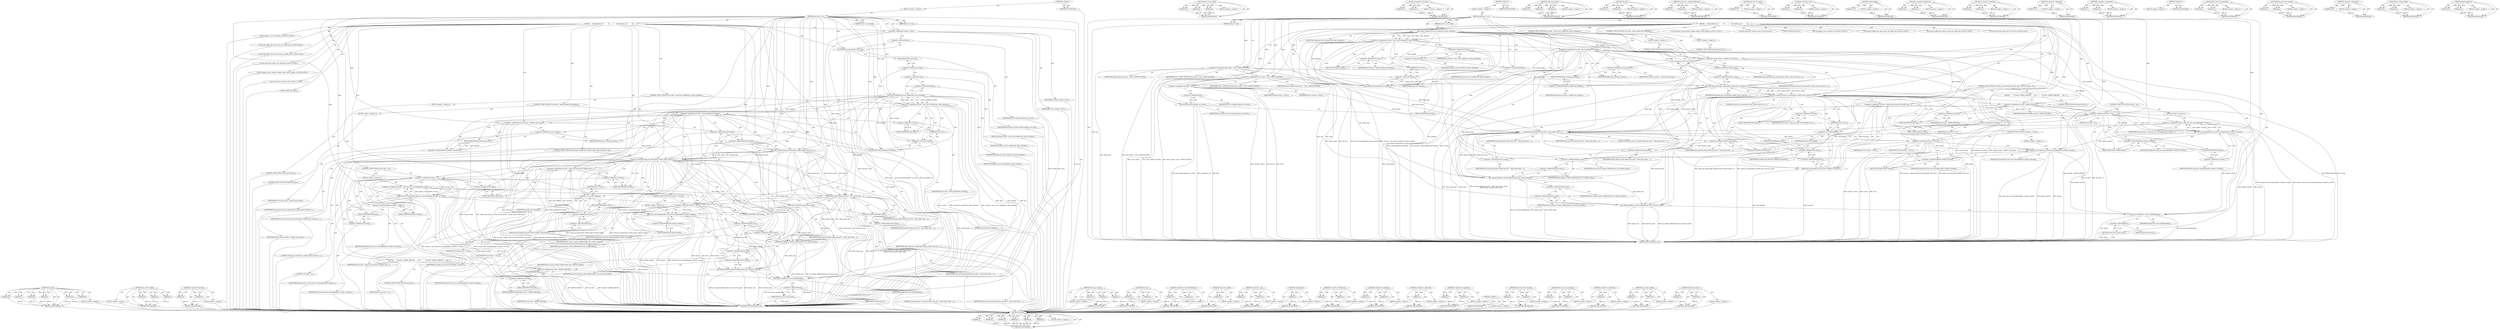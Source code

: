 digraph "kadm5_get_privs" {
vulnerable_239 [label=<(METHOD,log_done)>];
vulnerable_240 [label=<(PARAM,p1)>];
vulnerable_241 [label=<(PARAM,p2)>];
vulnerable_242 [label=<(PARAM,p3)>];
vulnerable_243 [label=<(PARAM,p4)>];
vulnerable_244 [label=<(PARAM,p5)>];
vulnerable_245 [label=<(PARAM,p6)>];
vulnerable_246 [label=<(BLOCK,&lt;empty&gt;,&lt;empty&gt;)>];
vulnerable_247 [label=<(METHOD_RETURN,ANY)>];
vulnerable_189 [label=<(METHOD,new_server_handle)>];
vulnerable_190 [label=<(PARAM,p1)>];
vulnerable_191 [label=<(PARAM,p2)>];
vulnerable_192 [label=<(PARAM,p3)>];
vulnerable_193 [label=<(BLOCK,&lt;empty&gt;,&lt;empty&gt;)>];
vulnerable_194 [label=<(METHOD_RETURN,ANY)>];
vulnerable_213 [label=<(METHOD,&lt;operator&gt;.lessThan)>];
vulnerable_214 [label=<(PARAM,p1)>];
vulnerable_215 [label=<(PARAM,p2)>];
vulnerable_216 [label=<(BLOCK,&lt;empty&gt;,&lt;empty&gt;)>];
vulnerable_217 [label=<(METHOD_RETURN,ANY)>];
vulnerable_6 [label=<(METHOD,&lt;global&gt;)<SUB>1</SUB>>];
vulnerable_7 [label=<(BLOCK,&lt;empty&gt;,&lt;empty&gt;)<SUB>1</SUB>>];
vulnerable_8 [label=<(METHOD,get_privs_2_svc)<SUB>1</SUB>>];
vulnerable_9 [label=<(PARAM,krb5_ui_4 *arg)<SUB>1</SUB>>];
vulnerable_10 [label=<(PARAM,struct svc_req *rqstp)<SUB>1</SUB>>];
vulnerable_11 [label=<(BLOCK,{
     static getprivs_ret            ret;
    ...,{
     static getprivs_ret            ret;
    ...)<SUB>2</SUB>>];
vulnerable_12 [label="<(LOCAL,getprivs_ret ret: getprivs_ret)<SUB>3</SUB>>"];
vulnerable_13 [label="<(LOCAL,gss_buffer_desc client_name: gss_buffer_desc)<SUB>4</SUB>>"];
vulnerable_14 [label="<(LOCAL,gss_buffer_desc service_name: gss_buffer_desc)<SUB>4</SUB>>"];
vulnerable_15 [label="<(LOCAL,OM_uint32 minor_stat: OM_uint32)<SUB>5</SUB>>"];
vulnerable_16 [label="<(LOCAL,kadm5_server_handle_t handle: kadm5_server_handle_t)<SUB>6</SUB>>"];
vulnerable_17 [label="<(LOCAL,const char* errmsg: char*)<SUB>7</SUB>>"];
vulnerable_18 [label=<(&lt;operator&gt;.assignment,*errmsg = NULL)<SUB>7</SUB>>];
vulnerable_19 [label=<(IDENTIFIER,errmsg,*errmsg = NULL)<SUB>7</SUB>>];
vulnerable_20 [label=<(IDENTIFIER,NULL,*errmsg = NULL)<SUB>7</SUB>>];
vulnerable_21 [label=<(xdr_free,xdr_free(xdr_getprivs_ret, &amp;ret))<SUB>9</SUB>>];
vulnerable_22 [label=<(IDENTIFIER,xdr_getprivs_ret,xdr_free(xdr_getprivs_ret, &amp;ret))<SUB>9</SUB>>];
vulnerable_23 [label=<(&lt;operator&gt;.addressOf,&amp;ret)<SUB>9</SUB>>];
vulnerable_24 [label=<(IDENTIFIER,ret,xdr_free(xdr_getprivs_ret, &amp;ret))<SUB>9</SUB>>];
vulnerable_25 [label=<(CONTROL_STRUCTURE,IF,if ((ret.code = new_server_handle(*arg, rqstp, &amp;handle))))<SUB>11</SUB>>];
vulnerable_26 [label=<(&lt;operator&gt;.assignment,ret.code = new_server_handle(*arg, rqstp, &amp;handle))<SUB>11</SUB>>];
vulnerable_27 [label=<(&lt;operator&gt;.fieldAccess,ret.code)<SUB>11</SUB>>];
vulnerable_28 [label=<(IDENTIFIER,ret,ret.code = new_server_handle(*arg, rqstp, &amp;handle))<SUB>11</SUB>>];
vulnerable_29 [label=<(FIELD_IDENTIFIER,code,code)<SUB>11</SUB>>];
vulnerable_30 [label=<(new_server_handle,new_server_handle(*arg, rqstp, &amp;handle))<SUB>11</SUB>>];
vulnerable_31 [label=<(&lt;operator&gt;.indirection,*arg)<SUB>11</SUB>>];
vulnerable_32 [label=<(IDENTIFIER,arg,new_server_handle(*arg, rqstp, &amp;handle))<SUB>11</SUB>>];
vulnerable_33 [label=<(IDENTIFIER,rqstp,new_server_handle(*arg, rqstp, &amp;handle))<SUB>11</SUB>>];
vulnerable_34 [label=<(&lt;operator&gt;.addressOf,&amp;handle)<SUB>11</SUB>>];
vulnerable_35 [label=<(IDENTIFIER,handle,new_server_handle(*arg, rqstp, &amp;handle))<SUB>11</SUB>>];
vulnerable_36 [label=<(BLOCK,&lt;empty&gt;,&lt;empty&gt;)<SUB>12</SUB>>];
vulnerable_37 [label=<(CONTROL_STRUCTURE,GOTO,goto exit_func;)<SUB>12</SUB>>];
vulnerable_38 [label=<(CONTROL_STRUCTURE,IF,if ((ret.code = check_handle((void *)handle))))<SUB>14</SUB>>];
vulnerable_39 [label=<(&lt;operator&gt;.assignment,ret.code = check_handle((void *)handle))<SUB>14</SUB>>];
vulnerable_40 [label=<(&lt;operator&gt;.fieldAccess,ret.code)<SUB>14</SUB>>];
vulnerable_41 [label=<(IDENTIFIER,ret,ret.code = check_handle((void *)handle))<SUB>14</SUB>>];
vulnerable_42 [label=<(FIELD_IDENTIFIER,code,code)<SUB>14</SUB>>];
vulnerable_43 [label=<(check_handle,check_handle((void *)handle))<SUB>14</SUB>>];
vulnerable_44 [label=<(&lt;operator&gt;.cast,(void *)handle)<SUB>14</SUB>>];
vulnerable_45 [label=<(UNKNOWN,void *,void *)<SUB>14</SUB>>];
vulnerable_46 [label=<(IDENTIFIER,handle,(void *)handle)<SUB>14</SUB>>];
vulnerable_47 [label=<(BLOCK,&lt;empty&gt;,&lt;empty&gt;)<SUB>15</SUB>>];
vulnerable_48 [label=<(CONTROL_STRUCTURE,GOTO,goto exit_func;)<SUB>15</SUB>>];
vulnerable_49 [label=<(&lt;operator&gt;.assignment,ret.api_version = handle-&gt;api_version)<SUB>17</SUB>>];
vulnerable_50 [label=<(&lt;operator&gt;.fieldAccess,ret.api_version)<SUB>17</SUB>>];
vulnerable_51 [label=<(IDENTIFIER,ret,ret.api_version = handle-&gt;api_version)<SUB>17</SUB>>];
vulnerable_52 [label=<(FIELD_IDENTIFIER,api_version,api_version)<SUB>17</SUB>>];
vulnerable_53 [label=<(&lt;operator&gt;.indirectFieldAccess,handle-&gt;api_version)<SUB>17</SUB>>];
vulnerable_54 [label=<(IDENTIFIER,handle,ret.api_version = handle-&gt;api_version)<SUB>17</SUB>>];
vulnerable_55 [label=<(FIELD_IDENTIFIER,api_version,api_version)<SUB>17</SUB>>];
vulnerable_56 [label=<(CONTROL_STRUCTURE,IF,if (setup_gss_names(rqstp, &amp;client_name, &amp;service_name) &lt; 0))<SUB>19</SUB>>];
vulnerable_57 [label=<(&lt;operator&gt;.lessThan,setup_gss_names(rqstp, &amp;client_name, &amp;service_n...)<SUB>19</SUB>>];
vulnerable_58 [label=<(setup_gss_names,setup_gss_names(rqstp, &amp;client_name, &amp;service_n...)<SUB>19</SUB>>];
vulnerable_59 [label=<(IDENTIFIER,rqstp,setup_gss_names(rqstp, &amp;client_name, &amp;service_n...)<SUB>19</SUB>>];
vulnerable_60 [label=<(&lt;operator&gt;.addressOf,&amp;client_name)<SUB>19</SUB>>];
vulnerable_61 [label=<(IDENTIFIER,client_name,setup_gss_names(rqstp, &amp;client_name, &amp;service_n...)<SUB>19</SUB>>];
vulnerable_62 [label=<(&lt;operator&gt;.addressOf,&amp;service_name)<SUB>19</SUB>>];
vulnerable_63 [label=<(IDENTIFIER,service_name,setup_gss_names(rqstp, &amp;client_name, &amp;service_n...)<SUB>19</SUB>>];
vulnerable_64 [label=<(LITERAL,0,setup_gss_names(rqstp, &amp;client_name, &amp;service_n...)<SUB>19</SUB>>];
vulnerable_65 [label=<(BLOCK,{
        ret.code = KADM5_FAILURE;
        got...,{
        ret.code = KADM5_FAILURE;
        got...)<SUB>19</SUB>>];
vulnerable_66 [label=<(&lt;operator&gt;.assignment,ret.code = KADM5_FAILURE)<SUB>20</SUB>>];
vulnerable_67 [label=<(&lt;operator&gt;.fieldAccess,ret.code)<SUB>20</SUB>>];
vulnerable_68 [label=<(IDENTIFIER,ret,ret.code = KADM5_FAILURE)<SUB>20</SUB>>];
vulnerable_69 [label=<(FIELD_IDENTIFIER,code,code)<SUB>20</SUB>>];
vulnerable_70 [label=<(IDENTIFIER,KADM5_FAILURE,ret.code = KADM5_FAILURE)<SUB>20</SUB>>];
vulnerable_71 [label=<(CONTROL_STRUCTURE,GOTO,goto exit_func;)<SUB>21</SUB>>];
vulnerable_72 [label=<(&lt;operator&gt;.assignment,ret.code = kadm5_get_privs((void *)handle, &amp;ret...)<SUB>24</SUB>>];
vulnerable_73 [label=<(&lt;operator&gt;.fieldAccess,ret.code)<SUB>24</SUB>>];
vulnerable_74 [label=<(IDENTIFIER,ret,ret.code = kadm5_get_privs((void *)handle, &amp;ret...)<SUB>24</SUB>>];
vulnerable_75 [label=<(FIELD_IDENTIFIER,code,code)<SUB>24</SUB>>];
vulnerable_76 [label=<(kadm5_get_privs,kadm5_get_privs((void *)handle, &amp;ret.privs))<SUB>24</SUB>>];
vulnerable_77 [label=<(&lt;operator&gt;.cast,(void *)handle)<SUB>24</SUB>>];
vulnerable_78 [label=<(UNKNOWN,void *,void *)<SUB>24</SUB>>];
vulnerable_79 [label=<(IDENTIFIER,handle,(void *)handle)<SUB>24</SUB>>];
vulnerable_80 [label=<(&lt;operator&gt;.addressOf,&amp;ret.privs)<SUB>24</SUB>>];
vulnerable_81 [label=<(&lt;operator&gt;.fieldAccess,ret.privs)<SUB>24</SUB>>];
vulnerable_82 [label=<(IDENTIFIER,ret,kadm5_get_privs((void *)handle, &amp;ret.privs))<SUB>24</SUB>>];
vulnerable_83 [label=<(FIELD_IDENTIFIER,privs,privs)<SUB>24</SUB>>];
vulnerable_84 [label=<(CONTROL_STRUCTURE,IF,if (ret.code != 0))<SUB>25</SUB>>];
vulnerable_85 [label=<(&lt;operator&gt;.notEquals,ret.code != 0)<SUB>25</SUB>>];
vulnerable_86 [label=<(&lt;operator&gt;.fieldAccess,ret.code)<SUB>25</SUB>>];
vulnerable_87 [label=<(IDENTIFIER,ret,ret.code != 0)<SUB>25</SUB>>];
vulnerable_88 [label=<(FIELD_IDENTIFIER,code,code)<SUB>25</SUB>>];
vulnerable_89 [label=<(LITERAL,0,ret.code != 0)<SUB>25</SUB>>];
vulnerable_90 [label=<(BLOCK,&lt;empty&gt;,&lt;empty&gt;)<SUB>26</SUB>>];
vulnerable_91 [label=<(&lt;operator&gt;.assignment,errmsg = krb5_get_error_message(handle-&gt;context...)<SUB>26</SUB>>];
vulnerable_92 [label=<(IDENTIFIER,errmsg,errmsg = krb5_get_error_message(handle-&gt;context...)<SUB>26</SUB>>];
vulnerable_93 [label=<(krb5_get_error_message,krb5_get_error_message(handle-&gt;context, ret.code))<SUB>26</SUB>>];
vulnerable_94 [label=<(&lt;operator&gt;.indirectFieldAccess,handle-&gt;context)<SUB>26</SUB>>];
vulnerable_95 [label=<(IDENTIFIER,handle,krb5_get_error_message(handle-&gt;context, ret.code))<SUB>26</SUB>>];
vulnerable_96 [label=<(FIELD_IDENTIFIER,context,context)<SUB>26</SUB>>];
vulnerable_97 [label=<(&lt;operator&gt;.fieldAccess,ret.code)<SUB>26</SUB>>];
vulnerable_98 [label=<(IDENTIFIER,ret,krb5_get_error_message(handle-&gt;context, ret.code))<SUB>26</SUB>>];
vulnerable_99 [label=<(FIELD_IDENTIFIER,code,code)<SUB>26</SUB>>];
vulnerable_100 [label=<(log_done,log_done(&quot;kadm5_get_privs&quot;, client_name.value, ...)<SUB>28</SUB>>];
vulnerable_101 [label=<(LITERAL,&quot;kadm5_get_privs&quot;,log_done(&quot;kadm5_get_privs&quot;, client_name.value, ...)<SUB>28</SUB>>];
vulnerable_102 [label=<(&lt;operator&gt;.fieldAccess,client_name.value)<SUB>28</SUB>>];
vulnerable_103 [label=<(IDENTIFIER,client_name,log_done(&quot;kadm5_get_privs&quot;, client_name.value, ...)<SUB>28</SUB>>];
vulnerable_104 [label=<(FIELD_IDENTIFIER,value,value)<SUB>28</SUB>>];
vulnerable_105 [label=<(IDENTIFIER,errmsg,log_done(&quot;kadm5_get_privs&quot;, client_name.value, ...)<SUB>28</SUB>>];
vulnerable_106 [label=<(&lt;operator&gt;.addressOf,&amp;client_name)<SUB>29</SUB>>];
vulnerable_107 [label=<(IDENTIFIER,client_name,log_done(&quot;kadm5_get_privs&quot;, client_name.value, ...)<SUB>29</SUB>>];
vulnerable_108 [label=<(&lt;operator&gt;.addressOf,&amp;service_name)<SUB>29</SUB>>];
vulnerable_109 [label=<(IDENTIFIER,service_name,log_done(&quot;kadm5_get_privs&quot;, client_name.value, ...)<SUB>29</SUB>>];
vulnerable_110 [label=<(IDENTIFIER,rqstp,log_done(&quot;kadm5_get_privs&quot;, client_name.value, ...)<SUB>29</SUB>>];
vulnerable_111 [label=<(CONTROL_STRUCTURE,IF,if (errmsg != NULL))<SUB>31</SUB>>];
vulnerable_112 [label=<(&lt;operator&gt;.notEquals,errmsg != NULL)<SUB>31</SUB>>];
vulnerable_113 [label=<(IDENTIFIER,errmsg,errmsg != NULL)<SUB>31</SUB>>];
vulnerable_114 [label=<(IDENTIFIER,NULL,errmsg != NULL)<SUB>31</SUB>>];
vulnerable_115 [label=<(BLOCK,&lt;empty&gt;,&lt;empty&gt;)<SUB>32</SUB>>];
vulnerable_116 [label=<(krb5_free_error_message,krb5_free_error_message(handle-&gt;context, errmsg))<SUB>32</SUB>>];
vulnerable_117 [label=<(&lt;operator&gt;.indirectFieldAccess,handle-&gt;context)<SUB>32</SUB>>];
vulnerable_118 [label=<(IDENTIFIER,handle,krb5_free_error_message(handle-&gt;context, errmsg))<SUB>32</SUB>>];
vulnerable_119 [label=<(FIELD_IDENTIFIER,context,context)<SUB>32</SUB>>];
vulnerable_120 [label=<(IDENTIFIER,errmsg,krb5_free_error_message(handle-&gt;context, errmsg))<SUB>32</SUB>>];
vulnerable_121 [label=<(gss_release_buffer,gss_release_buffer(&amp;minor_stat, &amp;client_name))<SUB>34</SUB>>];
vulnerable_122 [label=<(&lt;operator&gt;.addressOf,&amp;minor_stat)<SUB>34</SUB>>];
vulnerable_123 [label=<(IDENTIFIER,minor_stat,gss_release_buffer(&amp;minor_stat, &amp;client_name))<SUB>34</SUB>>];
vulnerable_124 [label=<(&lt;operator&gt;.addressOf,&amp;client_name)<SUB>34</SUB>>];
vulnerable_125 [label=<(IDENTIFIER,client_name,gss_release_buffer(&amp;minor_stat, &amp;client_name))<SUB>34</SUB>>];
vulnerable_126 [label=<(gss_release_buffer,gss_release_buffer(&amp;minor_stat, &amp;service_name))<SUB>35</SUB>>];
vulnerable_127 [label=<(&lt;operator&gt;.addressOf,&amp;minor_stat)<SUB>35</SUB>>];
vulnerable_128 [label=<(IDENTIFIER,minor_stat,gss_release_buffer(&amp;minor_stat, &amp;service_name))<SUB>35</SUB>>];
vulnerable_129 [label=<(&lt;operator&gt;.addressOf,&amp;service_name)<SUB>35</SUB>>];
vulnerable_130 [label=<(IDENTIFIER,service_name,gss_release_buffer(&amp;minor_stat, &amp;service_name))<SUB>35</SUB>>];
vulnerable_131 [label=<(JUMP_TARGET,exit_func)<SUB>36</SUB>>];
vulnerable_132 [label=<(free_server_handle,free_server_handle(handle))<SUB>37</SUB>>];
vulnerable_133 [label=<(IDENTIFIER,handle,free_server_handle(handle))<SUB>37</SUB>>];
vulnerable_134 [label=<(RETURN,return &amp;ret;,return &amp;ret;)<SUB>38</SUB>>];
vulnerable_135 [label=<(&lt;operator&gt;.addressOf,&amp;ret)<SUB>38</SUB>>];
vulnerable_136 [label=<(IDENTIFIER,ret,return &amp;ret;)<SUB>38</SUB>>];
vulnerable_137 [label=<(METHOD_RETURN,getprivs_ret)<SUB>1</SUB>>];
vulnerable_139 [label=<(METHOD_RETURN,ANY)<SUB>1</SUB>>];
vulnerable_218 [label=<(METHOD,setup_gss_names)>];
vulnerable_219 [label=<(PARAM,p1)>];
vulnerable_220 [label=<(PARAM,p2)>];
vulnerable_221 [label=<(PARAM,p3)>];
vulnerable_222 [label=<(BLOCK,&lt;empty&gt;,&lt;empty&gt;)>];
vulnerable_223 [label=<(METHOD_RETURN,ANY)>];
vulnerable_175 [label=<(METHOD,xdr_free)>];
vulnerable_176 [label=<(PARAM,p1)>];
vulnerable_177 [label=<(PARAM,p2)>];
vulnerable_178 [label=<(BLOCK,&lt;empty&gt;,&lt;empty&gt;)>];
vulnerable_179 [label=<(METHOD_RETURN,ANY)>];
vulnerable_208 [label=<(METHOD,&lt;operator&gt;.indirectFieldAccess)>];
vulnerable_209 [label=<(PARAM,p1)>];
vulnerable_210 [label=<(PARAM,p2)>];
vulnerable_211 [label=<(BLOCK,&lt;empty&gt;,&lt;empty&gt;)>];
vulnerable_212 [label=<(METHOD_RETURN,ANY)>];
vulnerable_258 [label=<(METHOD,free_server_handle)>];
vulnerable_259 [label=<(PARAM,p1)>];
vulnerable_260 [label=<(BLOCK,&lt;empty&gt;,&lt;empty&gt;)>];
vulnerable_261 [label=<(METHOD_RETURN,ANY)>];
vulnerable_203 [label=<(METHOD,&lt;operator&gt;.cast)>];
vulnerable_204 [label=<(PARAM,p1)>];
vulnerable_205 [label=<(PARAM,p2)>];
vulnerable_206 [label=<(BLOCK,&lt;empty&gt;,&lt;empty&gt;)>];
vulnerable_207 [label=<(METHOD_RETURN,ANY)>];
vulnerable_199 [label=<(METHOD,check_handle)>];
vulnerable_200 [label=<(PARAM,p1)>];
vulnerable_201 [label=<(BLOCK,&lt;empty&gt;,&lt;empty&gt;)>];
vulnerable_202 [label=<(METHOD_RETURN,ANY)>];
vulnerable_184 [label=<(METHOD,&lt;operator&gt;.fieldAccess)>];
vulnerable_185 [label=<(PARAM,p1)>];
vulnerable_186 [label=<(PARAM,p2)>];
vulnerable_187 [label=<(BLOCK,&lt;empty&gt;,&lt;empty&gt;)>];
vulnerable_188 [label=<(METHOD_RETURN,ANY)>];
vulnerable_229 [label=<(METHOD,&lt;operator&gt;.notEquals)>];
vulnerable_230 [label=<(PARAM,p1)>];
vulnerable_231 [label=<(PARAM,p2)>];
vulnerable_232 [label=<(BLOCK,&lt;empty&gt;,&lt;empty&gt;)>];
vulnerable_233 [label=<(METHOD_RETURN,ANY)>];
vulnerable_180 [label=<(METHOD,&lt;operator&gt;.addressOf)>];
vulnerable_181 [label=<(PARAM,p1)>];
vulnerable_182 [label=<(BLOCK,&lt;empty&gt;,&lt;empty&gt;)>];
vulnerable_183 [label=<(METHOD_RETURN,ANY)>];
vulnerable_170 [label=<(METHOD,&lt;operator&gt;.assignment)>];
vulnerable_171 [label=<(PARAM,p1)>];
vulnerable_172 [label=<(PARAM,p2)>];
vulnerable_173 [label=<(BLOCK,&lt;empty&gt;,&lt;empty&gt;)>];
vulnerable_174 [label=<(METHOD_RETURN,ANY)>];
vulnerable_164 [label=<(METHOD,&lt;global&gt;)<SUB>1</SUB>>];
vulnerable_165 [label=<(BLOCK,&lt;empty&gt;,&lt;empty&gt;)>];
vulnerable_166 [label=<(METHOD_RETURN,ANY)>];
vulnerable_248 [label=<(METHOD,krb5_free_error_message)>];
vulnerable_249 [label=<(PARAM,p1)>];
vulnerable_250 [label=<(PARAM,p2)>];
vulnerable_251 [label=<(BLOCK,&lt;empty&gt;,&lt;empty&gt;)>];
vulnerable_252 [label=<(METHOD_RETURN,ANY)>];
vulnerable_234 [label=<(METHOD,krb5_get_error_message)>];
vulnerable_235 [label=<(PARAM,p1)>];
vulnerable_236 [label=<(PARAM,p2)>];
vulnerable_237 [label=<(BLOCK,&lt;empty&gt;,&lt;empty&gt;)>];
vulnerable_238 [label=<(METHOD_RETURN,ANY)>];
vulnerable_195 [label=<(METHOD,&lt;operator&gt;.indirection)>];
vulnerable_196 [label=<(PARAM,p1)>];
vulnerable_197 [label=<(BLOCK,&lt;empty&gt;,&lt;empty&gt;)>];
vulnerable_198 [label=<(METHOD_RETURN,ANY)>];
vulnerable_253 [label=<(METHOD,gss_release_buffer)>];
vulnerable_254 [label=<(PARAM,p1)>];
vulnerable_255 [label=<(PARAM,p2)>];
vulnerable_256 [label=<(BLOCK,&lt;empty&gt;,&lt;empty&gt;)>];
vulnerable_257 [label=<(METHOD_RETURN,ANY)>];
vulnerable_224 [label=<(METHOD,kadm5_get_privs)>];
vulnerable_225 [label=<(PARAM,p1)>];
vulnerable_226 [label=<(PARAM,p2)>];
vulnerable_227 [label=<(BLOCK,&lt;empty&gt;,&lt;empty&gt;)>];
vulnerable_228 [label=<(METHOD_RETURN,ANY)>];
fixed_245 [label=<(METHOD,log_done)>];
fixed_246 [label=<(PARAM,p1)>];
fixed_247 [label=<(PARAM,p2)>];
fixed_248 [label=<(PARAM,p3)>];
fixed_249 [label=<(PARAM,p4)>];
fixed_250 [label=<(PARAM,p5)>];
fixed_251 [label=<(PARAM,p6)>];
fixed_252 [label=<(BLOCK,&lt;empty&gt;,&lt;empty&gt;)>];
fixed_253 [label=<(METHOD_RETURN,ANY)>];
fixed_195 [label=<(METHOD,new_server_handle)>];
fixed_196 [label=<(PARAM,p1)>];
fixed_197 [label=<(PARAM,p2)>];
fixed_198 [label=<(PARAM,p3)>];
fixed_199 [label=<(BLOCK,&lt;empty&gt;,&lt;empty&gt;)>];
fixed_200 [label=<(METHOD_RETURN,ANY)>];
fixed_219 [label=<(METHOD,&lt;operator&gt;.lessThan)>];
fixed_220 [label=<(PARAM,p1)>];
fixed_221 [label=<(PARAM,p2)>];
fixed_222 [label=<(BLOCK,&lt;empty&gt;,&lt;empty&gt;)>];
fixed_223 [label=<(METHOD_RETURN,ANY)>];
fixed_6 [label=<(METHOD,&lt;global&gt;)<SUB>1</SUB>>];
fixed_7 [label=<(BLOCK,&lt;empty&gt;,&lt;empty&gt;)<SUB>1</SUB>>];
fixed_8 [label=<(METHOD,get_privs_2_svc)<SUB>1</SUB>>];
fixed_9 [label=<(PARAM,krb5_ui_4 *arg)<SUB>1</SUB>>];
fixed_10 [label=<(PARAM,struct svc_req *rqstp)<SUB>1</SUB>>];
fixed_11 [label=<(BLOCK,{
     static getprivs_ret            ret;
    ...,{
     static getprivs_ret            ret;
    ...)<SUB>2</SUB>>];
fixed_12 [label="<(LOCAL,getprivs_ret ret: getprivs_ret)<SUB>3</SUB>>"];
fixed_13 [label="<(LOCAL,gss_buffer_desc client_name: gss_buffer_desc)<SUB>4</SUB>>"];
fixed_14 [label=<(&lt;operator&gt;.assignment,client_name = GSS_C_EMPTY_BUFFER)<SUB>4</SUB>>];
fixed_15 [label=<(IDENTIFIER,client_name,client_name = GSS_C_EMPTY_BUFFER)<SUB>4</SUB>>];
fixed_16 [label=<(IDENTIFIER,GSS_C_EMPTY_BUFFER,client_name = GSS_C_EMPTY_BUFFER)<SUB>4</SUB>>];
fixed_17 [label="<(LOCAL,gss_buffer_desc service_name: gss_buffer_desc)<SUB>5</SUB>>"];
fixed_18 [label=<(&lt;operator&gt;.assignment,service_name = GSS_C_EMPTY_BUFFER)<SUB>5</SUB>>];
fixed_19 [label=<(IDENTIFIER,service_name,service_name = GSS_C_EMPTY_BUFFER)<SUB>5</SUB>>];
fixed_20 [label=<(IDENTIFIER,GSS_C_EMPTY_BUFFER,service_name = GSS_C_EMPTY_BUFFER)<SUB>5</SUB>>];
fixed_21 [label="<(LOCAL,OM_uint32 minor_stat: OM_uint32)<SUB>6</SUB>>"];
fixed_22 [label="<(LOCAL,kadm5_server_handle_t handle: kadm5_server_handle_t)<SUB>7</SUB>>"];
fixed_23 [label="<(LOCAL,const char* errmsg: char*)<SUB>8</SUB>>"];
fixed_24 [label=<(&lt;operator&gt;.assignment,*errmsg = NULL)<SUB>8</SUB>>];
fixed_25 [label=<(IDENTIFIER,errmsg,*errmsg = NULL)<SUB>8</SUB>>];
fixed_26 [label=<(IDENTIFIER,NULL,*errmsg = NULL)<SUB>8</SUB>>];
fixed_27 [label=<(xdr_free,xdr_free(xdr_getprivs_ret, &amp;ret))<SUB>10</SUB>>];
fixed_28 [label=<(IDENTIFIER,xdr_getprivs_ret,xdr_free(xdr_getprivs_ret, &amp;ret))<SUB>10</SUB>>];
fixed_29 [label=<(&lt;operator&gt;.addressOf,&amp;ret)<SUB>10</SUB>>];
fixed_30 [label=<(IDENTIFIER,ret,xdr_free(xdr_getprivs_ret, &amp;ret))<SUB>10</SUB>>];
fixed_31 [label=<(CONTROL_STRUCTURE,IF,if ((ret.code = new_server_handle(*arg, rqstp, &amp;handle))))<SUB>12</SUB>>];
fixed_32 [label=<(&lt;operator&gt;.assignment,ret.code = new_server_handle(*arg, rqstp, &amp;handle))<SUB>12</SUB>>];
fixed_33 [label=<(&lt;operator&gt;.fieldAccess,ret.code)<SUB>12</SUB>>];
fixed_34 [label=<(IDENTIFIER,ret,ret.code = new_server_handle(*arg, rqstp, &amp;handle))<SUB>12</SUB>>];
fixed_35 [label=<(FIELD_IDENTIFIER,code,code)<SUB>12</SUB>>];
fixed_36 [label=<(new_server_handle,new_server_handle(*arg, rqstp, &amp;handle))<SUB>12</SUB>>];
fixed_37 [label=<(&lt;operator&gt;.indirection,*arg)<SUB>12</SUB>>];
fixed_38 [label=<(IDENTIFIER,arg,new_server_handle(*arg, rqstp, &amp;handle))<SUB>12</SUB>>];
fixed_39 [label=<(IDENTIFIER,rqstp,new_server_handle(*arg, rqstp, &amp;handle))<SUB>12</SUB>>];
fixed_40 [label=<(&lt;operator&gt;.addressOf,&amp;handle)<SUB>12</SUB>>];
fixed_41 [label=<(IDENTIFIER,handle,new_server_handle(*arg, rqstp, &amp;handle))<SUB>12</SUB>>];
fixed_42 [label=<(BLOCK,&lt;empty&gt;,&lt;empty&gt;)<SUB>13</SUB>>];
fixed_43 [label=<(CONTROL_STRUCTURE,GOTO,goto exit_func;)<SUB>13</SUB>>];
fixed_44 [label=<(CONTROL_STRUCTURE,IF,if ((ret.code = check_handle((void *)handle))))<SUB>15</SUB>>];
fixed_45 [label=<(&lt;operator&gt;.assignment,ret.code = check_handle((void *)handle))<SUB>15</SUB>>];
fixed_46 [label=<(&lt;operator&gt;.fieldAccess,ret.code)<SUB>15</SUB>>];
fixed_47 [label=<(IDENTIFIER,ret,ret.code = check_handle((void *)handle))<SUB>15</SUB>>];
fixed_48 [label=<(FIELD_IDENTIFIER,code,code)<SUB>15</SUB>>];
fixed_49 [label=<(check_handle,check_handle((void *)handle))<SUB>15</SUB>>];
fixed_50 [label=<(&lt;operator&gt;.cast,(void *)handle)<SUB>15</SUB>>];
fixed_51 [label=<(UNKNOWN,void *,void *)<SUB>15</SUB>>];
fixed_52 [label=<(IDENTIFIER,handle,(void *)handle)<SUB>15</SUB>>];
fixed_53 [label=<(BLOCK,&lt;empty&gt;,&lt;empty&gt;)<SUB>16</SUB>>];
fixed_54 [label=<(CONTROL_STRUCTURE,GOTO,goto exit_func;)<SUB>16</SUB>>];
fixed_55 [label=<(&lt;operator&gt;.assignment,ret.api_version = handle-&gt;api_version)<SUB>18</SUB>>];
fixed_56 [label=<(&lt;operator&gt;.fieldAccess,ret.api_version)<SUB>18</SUB>>];
fixed_57 [label=<(IDENTIFIER,ret,ret.api_version = handle-&gt;api_version)<SUB>18</SUB>>];
fixed_58 [label=<(FIELD_IDENTIFIER,api_version,api_version)<SUB>18</SUB>>];
fixed_59 [label=<(&lt;operator&gt;.indirectFieldAccess,handle-&gt;api_version)<SUB>18</SUB>>];
fixed_60 [label=<(IDENTIFIER,handle,ret.api_version = handle-&gt;api_version)<SUB>18</SUB>>];
fixed_61 [label=<(FIELD_IDENTIFIER,api_version,api_version)<SUB>18</SUB>>];
fixed_62 [label=<(CONTROL_STRUCTURE,IF,if (setup_gss_names(rqstp, &amp;client_name, &amp;service_name) &lt; 0))<SUB>20</SUB>>];
fixed_63 [label=<(&lt;operator&gt;.lessThan,setup_gss_names(rqstp, &amp;client_name, &amp;service_n...)<SUB>20</SUB>>];
fixed_64 [label=<(setup_gss_names,setup_gss_names(rqstp, &amp;client_name, &amp;service_n...)<SUB>20</SUB>>];
fixed_65 [label=<(IDENTIFIER,rqstp,setup_gss_names(rqstp, &amp;client_name, &amp;service_n...)<SUB>20</SUB>>];
fixed_66 [label=<(&lt;operator&gt;.addressOf,&amp;client_name)<SUB>20</SUB>>];
fixed_67 [label=<(IDENTIFIER,client_name,setup_gss_names(rqstp, &amp;client_name, &amp;service_n...)<SUB>20</SUB>>];
fixed_68 [label=<(&lt;operator&gt;.addressOf,&amp;service_name)<SUB>20</SUB>>];
fixed_69 [label=<(IDENTIFIER,service_name,setup_gss_names(rqstp, &amp;client_name, &amp;service_n...)<SUB>20</SUB>>];
fixed_70 [label=<(LITERAL,0,setup_gss_names(rqstp, &amp;client_name, &amp;service_n...)<SUB>20</SUB>>];
fixed_71 [label=<(BLOCK,{
        ret.code = KADM5_FAILURE;
        got...,{
        ret.code = KADM5_FAILURE;
        got...)<SUB>20</SUB>>];
fixed_72 [label=<(&lt;operator&gt;.assignment,ret.code = KADM5_FAILURE)<SUB>21</SUB>>];
fixed_73 [label=<(&lt;operator&gt;.fieldAccess,ret.code)<SUB>21</SUB>>];
fixed_74 [label=<(IDENTIFIER,ret,ret.code = KADM5_FAILURE)<SUB>21</SUB>>];
fixed_75 [label=<(FIELD_IDENTIFIER,code,code)<SUB>21</SUB>>];
fixed_76 [label=<(IDENTIFIER,KADM5_FAILURE,ret.code = KADM5_FAILURE)<SUB>21</SUB>>];
fixed_77 [label=<(CONTROL_STRUCTURE,GOTO,goto exit_func;)<SUB>22</SUB>>];
fixed_78 [label=<(&lt;operator&gt;.assignment,ret.code = kadm5_get_privs((void *)handle, &amp;ret...)<SUB>25</SUB>>];
fixed_79 [label=<(&lt;operator&gt;.fieldAccess,ret.code)<SUB>25</SUB>>];
fixed_80 [label=<(IDENTIFIER,ret,ret.code = kadm5_get_privs((void *)handle, &amp;ret...)<SUB>25</SUB>>];
fixed_81 [label=<(FIELD_IDENTIFIER,code,code)<SUB>25</SUB>>];
fixed_82 [label=<(kadm5_get_privs,kadm5_get_privs((void *)handle, &amp;ret.privs))<SUB>25</SUB>>];
fixed_83 [label=<(&lt;operator&gt;.cast,(void *)handle)<SUB>25</SUB>>];
fixed_84 [label=<(UNKNOWN,void *,void *)<SUB>25</SUB>>];
fixed_85 [label=<(IDENTIFIER,handle,(void *)handle)<SUB>25</SUB>>];
fixed_86 [label=<(&lt;operator&gt;.addressOf,&amp;ret.privs)<SUB>25</SUB>>];
fixed_87 [label=<(&lt;operator&gt;.fieldAccess,ret.privs)<SUB>25</SUB>>];
fixed_88 [label=<(IDENTIFIER,ret,kadm5_get_privs((void *)handle, &amp;ret.privs))<SUB>25</SUB>>];
fixed_89 [label=<(FIELD_IDENTIFIER,privs,privs)<SUB>25</SUB>>];
fixed_90 [label=<(CONTROL_STRUCTURE,IF,if (ret.code != 0))<SUB>26</SUB>>];
fixed_91 [label=<(&lt;operator&gt;.notEquals,ret.code != 0)<SUB>26</SUB>>];
fixed_92 [label=<(&lt;operator&gt;.fieldAccess,ret.code)<SUB>26</SUB>>];
fixed_93 [label=<(IDENTIFIER,ret,ret.code != 0)<SUB>26</SUB>>];
fixed_94 [label=<(FIELD_IDENTIFIER,code,code)<SUB>26</SUB>>];
fixed_95 [label=<(LITERAL,0,ret.code != 0)<SUB>26</SUB>>];
fixed_96 [label=<(BLOCK,&lt;empty&gt;,&lt;empty&gt;)<SUB>27</SUB>>];
fixed_97 [label=<(&lt;operator&gt;.assignment,errmsg = krb5_get_error_message(handle-&gt;context...)<SUB>27</SUB>>];
fixed_98 [label=<(IDENTIFIER,errmsg,errmsg = krb5_get_error_message(handle-&gt;context...)<SUB>27</SUB>>];
fixed_99 [label=<(krb5_get_error_message,krb5_get_error_message(handle-&gt;context, ret.code))<SUB>27</SUB>>];
fixed_100 [label=<(&lt;operator&gt;.indirectFieldAccess,handle-&gt;context)<SUB>27</SUB>>];
fixed_101 [label=<(IDENTIFIER,handle,krb5_get_error_message(handle-&gt;context, ret.code))<SUB>27</SUB>>];
fixed_102 [label=<(FIELD_IDENTIFIER,context,context)<SUB>27</SUB>>];
fixed_103 [label=<(&lt;operator&gt;.fieldAccess,ret.code)<SUB>27</SUB>>];
fixed_104 [label=<(IDENTIFIER,ret,krb5_get_error_message(handle-&gt;context, ret.code))<SUB>27</SUB>>];
fixed_105 [label=<(FIELD_IDENTIFIER,code,code)<SUB>27</SUB>>];
fixed_106 [label=<(log_done,log_done(&quot;kadm5_get_privs&quot;, client_name.value, ...)<SUB>29</SUB>>];
fixed_107 [label=<(LITERAL,&quot;kadm5_get_privs&quot;,log_done(&quot;kadm5_get_privs&quot;, client_name.value, ...)<SUB>29</SUB>>];
fixed_108 [label=<(&lt;operator&gt;.fieldAccess,client_name.value)<SUB>29</SUB>>];
fixed_109 [label=<(IDENTIFIER,client_name,log_done(&quot;kadm5_get_privs&quot;, client_name.value, ...)<SUB>29</SUB>>];
fixed_110 [label=<(FIELD_IDENTIFIER,value,value)<SUB>29</SUB>>];
fixed_111 [label=<(IDENTIFIER,errmsg,log_done(&quot;kadm5_get_privs&quot;, client_name.value, ...)<SUB>29</SUB>>];
fixed_112 [label=<(&lt;operator&gt;.addressOf,&amp;client_name)<SUB>30</SUB>>];
fixed_113 [label=<(IDENTIFIER,client_name,log_done(&quot;kadm5_get_privs&quot;, client_name.value, ...)<SUB>30</SUB>>];
fixed_114 [label=<(&lt;operator&gt;.addressOf,&amp;service_name)<SUB>30</SUB>>];
fixed_115 [label=<(IDENTIFIER,service_name,log_done(&quot;kadm5_get_privs&quot;, client_name.value, ...)<SUB>30</SUB>>];
fixed_116 [label=<(IDENTIFIER,rqstp,log_done(&quot;kadm5_get_privs&quot;, client_name.value, ...)<SUB>30</SUB>>];
fixed_117 [label=<(CONTROL_STRUCTURE,IF,if (errmsg != NULL))<SUB>32</SUB>>];
fixed_118 [label=<(&lt;operator&gt;.notEquals,errmsg != NULL)<SUB>32</SUB>>];
fixed_119 [label=<(IDENTIFIER,errmsg,errmsg != NULL)<SUB>32</SUB>>];
fixed_120 [label=<(IDENTIFIER,NULL,errmsg != NULL)<SUB>32</SUB>>];
fixed_121 [label=<(BLOCK,&lt;empty&gt;,&lt;empty&gt;)<SUB>33</SUB>>];
fixed_122 [label=<(krb5_free_error_message,krb5_free_error_message(handle-&gt;context, errmsg))<SUB>33</SUB>>];
fixed_123 [label=<(&lt;operator&gt;.indirectFieldAccess,handle-&gt;context)<SUB>33</SUB>>];
fixed_124 [label=<(IDENTIFIER,handle,krb5_free_error_message(handle-&gt;context, errmsg))<SUB>33</SUB>>];
fixed_125 [label=<(FIELD_IDENTIFIER,context,context)<SUB>33</SUB>>];
fixed_126 [label=<(IDENTIFIER,errmsg,krb5_free_error_message(handle-&gt;context, errmsg))<SUB>33</SUB>>];
fixed_127 [label=<(JUMP_TARGET,exit_func)<SUB>35</SUB>>];
fixed_128 [label=<(gss_release_buffer,gss_release_buffer(&amp;minor_stat, &amp;client_name))<SUB>36</SUB>>];
fixed_129 [label=<(&lt;operator&gt;.addressOf,&amp;minor_stat)<SUB>36</SUB>>];
fixed_130 [label=<(IDENTIFIER,minor_stat,gss_release_buffer(&amp;minor_stat, &amp;client_name))<SUB>36</SUB>>];
fixed_131 [label=<(&lt;operator&gt;.addressOf,&amp;client_name)<SUB>36</SUB>>];
fixed_132 [label=<(IDENTIFIER,client_name,gss_release_buffer(&amp;minor_stat, &amp;client_name))<SUB>36</SUB>>];
fixed_133 [label=<(gss_release_buffer,gss_release_buffer(&amp;minor_stat, &amp;service_name))<SUB>37</SUB>>];
fixed_134 [label=<(&lt;operator&gt;.addressOf,&amp;minor_stat)<SUB>37</SUB>>];
fixed_135 [label=<(IDENTIFIER,minor_stat,gss_release_buffer(&amp;minor_stat, &amp;service_name))<SUB>37</SUB>>];
fixed_136 [label=<(&lt;operator&gt;.addressOf,&amp;service_name)<SUB>37</SUB>>];
fixed_137 [label=<(IDENTIFIER,service_name,gss_release_buffer(&amp;minor_stat, &amp;service_name))<SUB>37</SUB>>];
fixed_138 [label=<(free_server_handle,free_server_handle(handle))<SUB>38</SUB>>];
fixed_139 [label=<(IDENTIFIER,handle,free_server_handle(handle))<SUB>38</SUB>>];
fixed_140 [label=<(RETURN,return &amp;ret;,return &amp;ret;)<SUB>39</SUB>>];
fixed_141 [label=<(&lt;operator&gt;.addressOf,&amp;ret)<SUB>39</SUB>>];
fixed_142 [label=<(IDENTIFIER,ret,return &amp;ret;)<SUB>39</SUB>>];
fixed_143 [label=<(METHOD_RETURN,getprivs_ret)<SUB>1</SUB>>];
fixed_145 [label=<(METHOD_RETURN,ANY)<SUB>1</SUB>>];
fixed_224 [label=<(METHOD,setup_gss_names)>];
fixed_225 [label=<(PARAM,p1)>];
fixed_226 [label=<(PARAM,p2)>];
fixed_227 [label=<(PARAM,p3)>];
fixed_228 [label=<(BLOCK,&lt;empty&gt;,&lt;empty&gt;)>];
fixed_229 [label=<(METHOD_RETURN,ANY)>];
fixed_181 [label=<(METHOD,xdr_free)>];
fixed_182 [label=<(PARAM,p1)>];
fixed_183 [label=<(PARAM,p2)>];
fixed_184 [label=<(BLOCK,&lt;empty&gt;,&lt;empty&gt;)>];
fixed_185 [label=<(METHOD_RETURN,ANY)>];
fixed_214 [label=<(METHOD,&lt;operator&gt;.indirectFieldAccess)>];
fixed_215 [label=<(PARAM,p1)>];
fixed_216 [label=<(PARAM,p2)>];
fixed_217 [label=<(BLOCK,&lt;empty&gt;,&lt;empty&gt;)>];
fixed_218 [label=<(METHOD_RETURN,ANY)>];
fixed_264 [label=<(METHOD,free_server_handle)>];
fixed_265 [label=<(PARAM,p1)>];
fixed_266 [label=<(BLOCK,&lt;empty&gt;,&lt;empty&gt;)>];
fixed_267 [label=<(METHOD_RETURN,ANY)>];
fixed_209 [label=<(METHOD,&lt;operator&gt;.cast)>];
fixed_210 [label=<(PARAM,p1)>];
fixed_211 [label=<(PARAM,p2)>];
fixed_212 [label=<(BLOCK,&lt;empty&gt;,&lt;empty&gt;)>];
fixed_213 [label=<(METHOD_RETURN,ANY)>];
fixed_205 [label=<(METHOD,check_handle)>];
fixed_206 [label=<(PARAM,p1)>];
fixed_207 [label=<(BLOCK,&lt;empty&gt;,&lt;empty&gt;)>];
fixed_208 [label=<(METHOD_RETURN,ANY)>];
fixed_190 [label=<(METHOD,&lt;operator&gt;.fieldAccess)>];
fixed_191 [label=<(PARAM,p1)>];
fixed_192 [label=<(PARAM,p2)>];
fixed_193 [label=<(BLOCK,&lt;empty&gt;,&lt;empty&gt;)>];
fixed_194 [label=<(METHOD_RETURN,ANY)>];
fixed_235 [label=<(METHOD,&lt;operator&gt;.notEquals)>];
fixed_236 [label=<(PARAM,p1)>];
fixed_237 [label=<(PARAM,p2)>];
fixed_238 [label=<(BLOCK,&lt;empty&gt;,&lt;empty&gt;)>];
fixed_239 [label=<(METHOD_RETURN,ANY)>];
fixed_186 [label=<(METHOD,&lt;operator&gt;.addressOf)>];
fixed_187 [label=<(PARAM,p1)>];
fixed_188 [label=<(BLOCK,&lt;empty&gt;,&lt;empty&gt;)>];
fixed_189 [label=<(METHOD_RETURN,ANY)>];
fixed_176 [label=<(METHOD,&lt;operator&gt;.assignment)>];
fixed_177 [label=<(PARAM,p1)>];
fixed_178 [label=<(PARAM,p2)>];
fixed_179 [label=<(BLOCK,&lt;empty&gt;,&lt;empty&gt;)>];
fixed_180 [label=<(METHOD_RETURN,ANY)>];
fixed_170 [label=<(METHOD,&lt;global&gt;)<SUB>1</SUB>>];
fixed_171 [label=<(BLOCK,&lt;empty&gt;,&lt;empty&gt;)>];
fixed_172 [label=<(METHOD_RETURN,ANY)>];
fixed_254 [label=<(METHOD,krb5_free_error_message)>];
fixed_255 [label=<(PARAM,p1)>];
fixed_256 [label=<(PARAM,p2)>];
fixed_257 [label=<(BLOCK,&lt;empty&gt;,&lt;empty&gt;)>];
fixed_258 [label=<(METHOD_RETURN,ANY)>];
fixed_240 [label=<(METHOD,krb5_get_error_message)>];
fixed_241 [label=<(PARAM,p1)>];
fixed_242 [label=<(PARAM,p2)>];
fixed_243 [label=<(BLOCK,&lt;empty&gt;,&lt;empty&gt;)>];
fixed_244 [label=<(METHOD_RETURN,ANY)>];
fixed_201 [label=<(METHOD,&lt;operator&gt;.indirection)>];
fixed_202 [label=<(PARAM,p1)>];
fixed_203 [label=<(BLOCK,&lt;empty&gt;,&lt;empty&gt;)>];
fixed_204 [label=<(METHOD_RETURN,ANY)>];
fixed_259 [label=<(METHOD,gss_release_buffer)>];
fixed_260 [label=<(PARAM,p1)>];
fixed_261 [label=<(PARAM,p2)>];
fixed_262 [label=<(BLOCK,&lt;empty&gt;,&lt;empty&gt;)>];
fixed_263 [label=<(METHOD_RETURN,ANY)>];
fixed_230 [label=<(METHOD,kadm5_get_privs)>];
fixed_231 [label=<(PARAM,p1)>];
fixed_232 [label=<(PARAM,p2)>];
fixed_233 [label=<(BLOCK,&lt;empty&gt;,&lt;empty&gt;)>];
fixed_234 [label=<(METHOD_RETURN,ANY)>];
vulnerable_239 -> vulnerable_240  [key=0, label="AST: "];
vulnerable_239 -> vulnerable_240  [key=1, label="DDG: "];
vulnerable_239 -> vulnerable_246  [key=0, label="AST: "];
vulnerable_239 -> vulnerable_241  [key=0, label="AST: "];
vulnerable_239 -> vulnerable_241  [key=1, label="DDG: "];
vulnerable_239 -> vulnerable_247  [key=0, label="AST: "];
vulnerable_239 -> vulnerable_247  [key=1, label="CFG: "];
vulnerable_239 -> vulnerable_242  [key=0, label="AST: "];
vulnerable_239 -> vulnerable_242  [key=1, label="DDG: "];
vulnerable_239 -> vulnerable_243  [key=0, label="AST: "];
vulnerable_239 -> vulnerable_243  [key=1, label="DDG: "];
vulnerable_239 -> vulnerable_244  [key=0, label="AST: "];
vulnerable_239 -> vulnerable_244  [key=1, label="DDG: "];
vulnerable_239 -> vulnerable_245  [key=0, label="AST: "];
vulnerable_239 -> vulnerable_245  [key=1, label="DDG: "];
vulnerable_240 -> vulnerable_247  [key=0, label="DDG: p1"];
vulnerable_241 -> vulnerable_247  [key=0, label="DDG: p2"];
vulnerable_242 -> vulnerable_247  [key=0, label="DDG: p3"];
vulnerable_243 -> vulnerable_247  [key=0, label="DDG: p4"];
vulnerable_244 -> vulnerable_247  [key=0, label="DDG: p5"];
vulnerable_245 -> vulnerable_247  [key=0, label="DDG: p6"];
vulnerable_246 -> fixed_245  [key=0];
vulnerable_247 -> fixed_245  [key=0];
vulnerable_189 -> vulnerable_190  [key=0, label="AST: "];
vulnerable_189 -> vulnerable_190  [key=1, label="DDG: "];
vulnerable_189 -> vulnerable_193  [key=0, label="AST: "];
vulnerable_189 -> vulnerable_191  [key=0, label="AST: "];
vulnerable_189 -> vulnerable_191  [key=1, label="DDG: "];
vulnerable_189 -> vulnerable_194  [key=0, label="AST: "];
vulnerable_189 -> vulnerable_194  [key=1, label="CFG: "];
vulnerable_189 -> vulnerable_192  [key=0, label="AST: "];
vulnerable_189 -> vulnerable_192  [key=1, label="DDG: "];
vulnerable_190 -> vulnerable_194  [key=0, label="DDG: p1"];
vulnerable_191 -> vulnerable_194  [key=0, label="DDG: p2"];
vulnerable_192 -> vulnerable_194  [key=0, label="DDG: p3"];
vulnerable_193 -> fixed_245  [key=0];
vulnerable_194 -> fixed_245  [key=0];
vulnerable_213 -> vulnerable_214  [key=0, label="AST: "];
vulnerable_213 -> vulnerable_214  [key=1, label="DDG: "];
vulnerable_213 -> vulnerable_216  [key=0, label="AST: "];
vulnerable_213 -> vulnerable_215  [key=0, label="AST: "];
vulnerable_213 -> vulnerable_215  [key=1, label="DDG: "];
vulnerable_213 -> vulnerable_217  [key=0, label="AST: "];
vulnerable_213 -> vulnerable_217  [key=1, label="CFG: "];
vulnerable_214 -> vulnerable_217  [key=0, label="DDG: p1"];
vulnerable_215 -> vulnerable_217  [key=0, label="DDG: p2"];
vulnerable_216 -> fixed_245  [key=0];
vulnerable_217 -> fixed_245  [key=0];
vulnerable_6 -> vulnerable_7  [key=0, label="AST: "];
vulnerable_6 -> vulnerable_139  [key=0, label="AST: "];
vulnerable_6 -> vulnerable_139  [key=1, label="CFG: "];
vulnerable_7 -> vulnerable_8  [key=0, label="AST: "];
vulnerable_8 -> vulnerable_9  [key=0, label="AST: "];
vulnerable_8 -> vulnerable_9  [key=1, label="DDG: "];
vulnerable_8 -> vulnerable_10  [key=0, label="AST: "];
vulnerable_8 -> vulnerable_10  [key=1, label="DDG: "];
vulnerable_8 -> vulnerable_11  [key=0, label="AST: "];
vulnerable_8 -> vulnerable_137  [key=0, label="AST: "];
vulnerable_8 -> vulnerable_18  [key=0, label="CFG: "];
vulnerable_8 -> vulnerable_18  [key=1, label="DDG: "];
vulnerable_8 -> vulnerable_49  [key=0, label="DDG: "];
vulnerable_8 -> vulnerable_21  [key=0, label="DDG: "];
vulnerable_8 -> vulnerable_100  [key=0, label="DDG: "];
vulnerable_8 -> vulnerable_121  [key=0, label="DDG: "];
vulnerable_8 -> vulnerable_126  [key=0, label="DDG: "];
vulnerable_8 -> vulnerable_132  [key=0, label="DDG: "];
vulnerable_8 -> vulnerable_57  [key=0, label="DDG: "];
vulnerable_8 -> vulnerable_66  [key=0, label="DDG: "];
vulnerable_8 -> vulnerable_76  [key=0, label="DDG: "];
vulnerable_8 -> vulnerable_85  [key=0, label="DDG: "];
vulnerable_8 -> vulnerable_112  [key=0, label="DDG: "];
vulnerable_8 -> vulnerable_30  [key=0, label="DDG: "];
vulnerable_8 -> vulnerable_43  [key=0, label="DDG: "];
vulnerable_8 -> vulnerable_58  [key=0, label="DDG: "];
vulnerable_8 -> vulnerable_77  [key=0, label="DDG: "];
vulnerable_8 -> vulnerable_116  [key=0, label="DDG: "];
vulnerable_8 -> vulnerable_44  [key=0, label="DDG: "];
vulnerable_8 -> vulnerable_93  [key=0, label="DDG: "];
vulnerable_9 -> vulnerable_137  [key=0, label="DDG: arg"];
vulnerable_10 -> vulnerable_30  [key=0, label="DDG: rqstp"];
vulnerable_11 -> vulnerable_12  [key=0, label="AST: "];
vulnerable_11 -> vulnerable_13  [key=0, label="AST: "];
vulnerable_11 -> vulnerable_14  [key=0, label="AST: "];
vulnerable_11 -> vulnerable_15  [key=0, label="AST: "];
vulnerable_11 -> vulnerable_16  [key=0, label="AST: "];
vulnerable_11 -> vulnerable_17  [key=0, label="AST: "];
vulnerable_11 -> vulnerable_18  [key=0, label="AST: "];
vulnerable_11 -> vulnerable_21  [key=0, label="AST: "];
vulnerable_11 -> vulnerable_25  [key=0, label="AST: "];
vulnerable_11 -> vulnerable_38  [key=0, label="AST: "];
vulnerable_11 -> vulnerable_49  [key=0, label="AST: "];
vulnerable_11 -> vulnerable_56  [key=0, label="AST: "];
vulnerable_11 -> vulnerable_72  [key=0, label="AST: "];
vulnerable_11 -> vulnerable_84  [key=0, label="AST: "];
vulnerable_11 -> vulnerable_100  [key=0, label="AST: "];
vulnerable_11 -> vulnerable_111  [key=0, label="AST: "];
vulnerable_11 -> vulnerable_121  [key=0, label="AST: "];
vulnerable_11 -> vulnerable_126  [key=0, label="AST: "];
vulnerable_11 -> vulnerable_131  [key=0, label="AST: "];
vulnerable_11 -> vulnerable_132  [key=0, label="AST: "];
vulnerable_11 -> vulnerable_134  [key=0, label="AST: "];
vulnerable_12 -> fixed_245  [key=0];
vulnerable_13 -> fixed_245  [key=0];
vulnerable_14 -> fixed_245  [key=0];
vulnerable_15 -> fixed_245  [key=0];
vulnerable_16 -> fixed_245  [key=0];
vulnerable_17 -> fixed_245  [key=0];
vulnerable_18 -> vulnerable_19  [key=0, label="AST: "];
vulnerable_18 -> vulnerable_20  [key=0, label="AST: "];
vulnerable_18 -> vulnerable_23  [key=0, label="CFG: "];
vulnerable_18 -> vulnerable_137  [key=0, label="DDG: errmsg"];
vulnerable_18 -> vulnerable_137  [key=1, label="DDG: NULL"];
vulnerable_18 -> vulnerable_137  [key=2, label="DDG: *errmsg = NULL"];
vulnerable_18 -> vulnerable_100  [key=0, label="DDG: errmsg"];
vulnerable_19 -> fixed_245  [key=0];
vulnerable_20 -> fixed_245  [key=0];
vulnerable_21 -> vulnerable_22  [key=0, label="AST: "];
vulnerable_21 -> vulnerable_23  [key=0, label="AST: "];
vulnerable_21 -> vulnerable_29  [key=0, label="CFG: "];
vulnerable_21 -> vulnerable_137  [key=0, label="DDG: &amp;ret"];
vulnerable_21 -> vulnerable_137  [key=1, label="DDG: xdr_free(xdr_getprivs_ret, &amp;ret)"];
vulnerable_21 -> vulnerable_137  [key=2, label="DDG: xdr_getprivs_ret"];
vulnerable_22 -> fixed_245  [key=0];
vulnerable_23 -> vulnerable_24  [key=0, label="AST: "];
vulnerable_23 -> vulnerable_21  [key=0, label="CFG: "];
vulnerable_24 -> fixed_245  [key=0];
vulnerable_25 -> vulnerable_26  [key=0, label="AST: "];
vulnerable_25 -> vulnerable_36  [key=0, label="AST: "];
vulnerable_26 -> vulnerable_27  [key=0, label="AST: "];
vulnerable_26 -> vulnerable_30  [key=0, label="AST: "];
vulnerable_26 -> vulnerable_132  [key=0, label="CFG: "];
vulnerable_26 -> vulnerable_42  [key=0, label="CFG: "];
vulnerable_26 -> vulnerable_42  [key=1, label="CDG: "];
vulnerable_26 -> vulnerable_137  [key=0, label="DDG: ret.code"];
vulnerable_26 -> vulnerable_137  [key=1, label="DDG: new_server_handle(*arg, rqstp, &amp;handle)"];
vulnerable_26 -> vulnerable_137  [key=2, label="DDG: ret.code = new_server_handle(*arg, rqstp, &amp;handle)"];
vulnerable_26 -> vulnerable_45  [key=0, label="CDG: "];
vulnerable_26 -> vulnerable_40  [key=0, label="CDG: "];
vulnerable_26 -> vulnerable_44  [key=0, label="CDG: "];
vulnerable_26 -> vulnerable_43  [key=0, label="CDG: "];
vulnerable_26 -> vulnerable_39  [key=0, label="CDG: "];
vulnerable_27 -> vulnerable_28  [key=0, label="AST: "];
vulnerable_27 -> vulnerable_29  [key=0, label="AST: "];
vulnerable_27 -> vulnerable_31  [key=0, label="CFG: "];
vulnerable_28 -> fixed_245  [key=0];
vulnerable_29 -> vulnerable_27  [key=0, label="CFG: "];
vulnerable_30 -> vulnerable_31  [key=0, label="AST: "];
vulnerable_30 -> vulnerable_33  [key=0, label="AST: "];
vulnerable_30 -> vulnerable_34  [key=0, label="AST: "];
vulnerable_30 -> vulnerable_26  [key=0, label="CFG: "];
vulnerable_30 -> vulnerable_26  [key=1, label="DDG: *arg"];
vulnerable_30 -> vulnerable_26  [key=2, label="DDG: rqstp"];
vulnerable_30 -> vulnerable_26  [key=3, label="DDG: &amp;handle"];
vulnerable_30 -> vulnerable_137  [key=0, label="DDG: *arg"];
vulnerable_30 -> vulnerable_137  [key=1, label="DDG: rqstp"];
vulnerable_30 -> vulnerable_137  [key=2, label="DDG: &amp;handle"];
vulnerable_30 -> vulnerable_49  [key=0, label="DDG: &amp;handle"];
vulnerable_30 -> vulnerable_132  [key=0, label="DDG: &amp;handle"];
vulnerable_30 -> vulnerable_76  [key=0, label="DDG: &amp;handle"];
vulnerable_30 -> vulnerable_43  [key=0, label="DDG: &amp;handle"];
vulnerable_30 -> vulnerable_58  [key=0, label="DDG: rqstp"];
vulnerable_30 -> vulnerable_77  [key=0, label="DDG: &amp;handle"];
vulnerable_30 -> vulnerable_116  [key=0, label="DDG: &amp;handle"];
vulnerable_30 -> vulnerable_44  [key=0, label="DDG: &amp;handle"];
vulnerable_30 -> vulnerable_93  [key=0, label="DDG: &amp;handle"];
vulnerable_31 -> vulnerable_32  [key=0, label="AST: "];
vulnerable_31 -> vulnerable_34  [key=0, label="CFG: "];
vulnerable_32 -> fixed_245  [key=0];
vulnerable_33 -> fixed_245  [key=0];
vulnerable_34 -> vulnerable_35  [key=0, label="AST: "];
vulnerable_34 -> vulnerable_30  [key=0, label="CFG: "];
vulnerable_35 -> fixed_245  [key=0];
vulnerable_36 -> vulnerable_37  [key=0, label="AST: "];
vulnerable_37 -> fixed_245  [key=0];
vulnerable_38 -> vulnerable_39  [key=0, label="AST: "];
vulnerable_38 -> vulnerable_47  [key=0, label="AST: "];
vulnerable_39 -> vulnerable_40  [key=0, label="AST: "];
vulnerable_39 -> vulnerable_43  [key=0, label="AST: "];
vulnerable_39 -> vulnerable_132  [key=0, label="CFG: "];
vulnerable_39 -> vulnerable_52  [key=0, label="CFG: "];
vulnerable_39 -> vulnerable_52  [key=1, label="CDG: "];
vulnerable_39 -> vulnerable_137  [key=0, label="DDG: ret.code"];
vulnerable_39 -> vulnerable_137  [key=1, label="DDG: check_handle((void *)handle)"];
vulnerable_39 -> vulnerable_137  [key=2, label="DDG: ret.code = check_handle((void *)handle)"];
vulnerable_39 -> vulnerable_49  [key=0, label="CDG: "];
vulnerable_39 -> vulnerable_60  [key=0, label="CDG: "];
vulnerable_39 -> vulnerable_57  [key=0, label="CDG: "];
vulnerable_39 -> vulnerable_50  [key=0, label="CDG: "];
vulnerable_39 -> vulnerable_58  [key=0, label="CDG: "];
vulnerable_39 -> vulnerable_53  [key=0, label="CDG: "];
vulnerable_39 -> vulnerable_55  [key=0, label="CDG: "];
vulnerable_39 -> vulnerable_62  [key=0, label="CDG: "];
vulnerable_40 -> vulnerable_41  [key=0, label="AST: "];
vulnerable_40 -> vulnerable_42  [key=0, label="AST: "];
vulnerable_40 -> vulnerable_45  [key=0, label="CFG: "];
vulnerable_41 -> fixed_245  [key=0];
vulnerable_42 -> vulnerable_40  [key=0, label="CFG: "];
vulnerable_43 -> vulnerable_44  [key=0, label="AST: "];
vulnerable_43 -> vulnerable_39  [key=0, label="CFG: "];
vulnerable_43 -> vulnerable_39  [key=1, label="DDG: (void *)handle"];
vulnerable_43 -> vulnerable_137  [key=0, label="DDG: (void *)handle"];
vulnerable_44 -> vulnerable_45  [key=0, label="AST: "];
vulnerable_44 -> vulnerable_46  [key=0, label="AST: "];
vulnerable_44 -> vulnerable_43  [key=0, label="CFG: "];
vulnerable_45 -> vulnerable_44  [key=0, label="CFG: "];
vulnerable_46 -> fixed_245  [key=0];
vulnerable_47 -> vulnerable_48  [key=0, label="AST: "];
vulnerable_48 -> fixed_245  [key=0];
vulnerable_49 -> vulnerable_50  [key=0, label="AST: "];
vulnerable_49 -> vulnerable_53  [key=0, label="AST: "];
vulnerable_49 -> vulnerable_60  [key=0, label="CFG: "];
vulnerable_49 -> vulnerable_137  [key=0, label="DDG: ret.api_version"];
vulnerable_49 -> vulnerable_137  [key=1, label="DDG: handle-&gt;api_version"];
vulnerable_49 -> vulnerable_137  [key=2, label="DDG: ret.api_version = handle-&gt;api_version"];
vulnerable_50 -> vulnerable_51  [key=0, label="AST: "];
vulnerable_50 -> vulnerable_52  [key=0, label="AST: "];
vulnerable_50 -> vulnerable_55  [key=0, label="CFG: "];
vulnerable_51 -> fixed_245  [key=0];
vulnerable_52 -> vulnerable_50  [key=0, label="CFG: "];
vulnerable_53 -> vulnerable_54  [key=0, label="AST: "];
vulnerable_53 -> vulnerable_55  [key=0, label="AST: "];
vulnerable_53 -> vulnerable_49  [key=0, label="CFG: "];
vulnerable_54 -> fixed_245  [key=0];
vulnerable_55 -> vulnerable_53  [key=0, label="CFG: "];
vulnerable_56 -> vulnerable_57  [key=0, label="AST: "];
vulnerable_56 -> vulnerable_65  [key=0, label="AST: "];
vulnerable_57 -> vulnerable_58  [key=0, label="AST: "];
vulnerable_57 -> vulnerable_64  [key=0, label="AST: "];
vulnerable_57 -> vulnerable_69  [key=0, label="CFG: "];
vulnerable_57 -> vulnerable_69  [key=1, label="CDG: "];
vulnerable_57 -> vulnerable_75  [key=0, label="CFG: "];
vulnerable_57 -> vulnerable_75  [key=1, label="CDG: "];
vulnerable_57 -> vulnerable_137  [key=0, label="DDG: setup_gss_names(rqstp, &amp;client_name, &amp;service_name)"];
vulnerable_57 -> vulnerable_137  [key=1, label="DDG: setup_gss_names(rqstp, &amp;client_name, &amp;service_name) &lt; 0"];
vulnerable_57 -> vulnerable_73  [key=0, label="CDG: "];
vulnerable_57 -> vulnerable_77  [key=0, label="CDG: "];
vulnerable_57 -> vulnerable_66  [key=0, label="CDG: "];
vulnerable_57 -> vulnerable_122  [key=0, label="CDG: "];
vulnerable_57 -> vulnerable_81  [key=0, label="CDG: "];
vulnerable_57 -> vulnerable_102  [key=0, label="CDG: "];
vulnerable_57 -> vulnerable_85  [key=0, label="CDG: "];
vulnerable_57 -> vulnerable_72  [key=0, label="CDG: "];
vulnerable_57 -> vulnerable_67  [key=0, label="CDG: "];
vulnerable_57 -> vulnerable_104  [key=0, label="CDG: "];
vulnerable_57 -> vulnerable_121  [key=0, label="CDG: "];
vulnerable_57 -> vulnerable_106  [key=0, label="CDG: "];
vulnerable_57 -> vulnerable_76  [key=0, label="CDG: "];
vulnerable_57 -> vulnerable_112  [key=0, label="CDG: "];
vulnerable_57 -> vulnerable_129  [key=0, label="CDG: "];
vulnerable_57 -> vulnerable_126  [key=0, label="CDG: "];
vulnerable_57 -> vulnerable_80  [key=0, label="CDG: "];
vulnerable_57 -> vulnerable_83  [key=0, label="CDG: "];
vulnerable_57 -> vulnerable_100  [key=0, label="CDG: "];
vulnerable_57 -> vulnerable_88  [key=0, label="CDG: "];
vulnerable_57 -> vulnerable_127  [key=0, label="CDG: "];
vulnerable_57 -> vulnerable_124  [key=0, label="CDG: "];
vulnerable_57 -> vulnerable_108  [key=0, label="CDG: "];
vulnerable_57 -> vulnerable_78  [key=0, label="CDG: "];
vulnerable_57 -> vulnerable_86  [key=0, label="CDG: "];
vulnerable_58 -> vulnerable_59  [key=0, label="AST: "];
vulnerable_58 -> vulnerable_60  [key=0, label="AST: "];
vulnerable_58 -> vulnerable_62  [key=0, label="AST: "];
vulnerable_58 -> vulnerable_57  [key=0, label="CFG: "];
vulnerable_58 -> vulnerable_57  [key=1, label="DDG: rqstp"];
vulnerable_58 -> vulnerable_57  [key=2, label="DDG: &amp;client_name"];
vulnerable_58 -> vulnerable_57  [key=3, label="DDG: &amp;service_name"];
vulnerable_58 -> vulnerable_137  [key=0, label="DDG: rqstp"];
vulnerable_58 -> vulnerable_137  [key=1, label="DDG: &amp;client_name"];
vulnerable_58 -> vulnerable_137  [key=2, label="DDG: &amp;service_name"];
vulnerable_58 -> vulnerable_100  [key=0, label="DDG: &amp;client_name"];
vulnerable_58 -> vulnerable_100  [key=1, label="DDG: &amp;service_name"];
vulnerable_58 -> vulnerable_100  [key=2, label="DDG: rqstp"];
vulnerable_58 -> vulnerable_121  [key=0, label="DDG: &amp;client_name"];
vulnerable_58 -> vulnerable_126  [key=0, label="DDG: &amp;service_name"];
vulnerable_59 -> fixed_245  [key=0];
vulnerable_60 -> vulnerable_61  [key=0, label="AST: "];
vulnerable_60 -> vulnerable_62  [key=0, label="CFG: "];
vulnerable_61 -> fixed_245  [key=0];
vulnerable_62 -> vulnerable_63  [key=0, label="AST: "];
vulnerable_62 -> vulnerable_58  [key=0, label="CFG: "];
vulnerable_63 -> fixed_245  [key=0];
vulnerable_64 -> fixed_245  [key=0];
vulnerable_65 -> vulnerable_66  [key=0, label="AST: "];
vulnerable_65 -> vulnerable_71  [key=0, label="AST: "];
vulnerable_66 -> vulnerable_67  [key=0, label="AST: "];
vulnerable_66 -> vulnerable_70  [key=0, label="AST: "];
vulnerable_66 -> vulnerable_132  [key=0, label="CFG: "];
vulnerable_66 -> vulnerable_137  [key=0, label="DDG: ret.code"];
vulnerable_66 -> vulnerable_137  [key=1, label="DDG: ret.code = KADM5_FAILURE"];
vulnerable_66 -> vulnerable_137  [key=2, label="DDG: KADM5_FAILURE"];
vulnerable_67 -> vulnerable_68  [key=0, label="AST: "];
vulnerable_67 -> vulnerable_69  [key=0, label="AST: "];
vulnerable_67 -> vulnerable_66  [key=0, label="CFG: "];
vulnerable_68 -> fixed_245  [key=0];
vulnerable_69 -> vulnerable_67  [key=0, label="CFG: "];
vulnerable_70 -> fixed_245  [key=0];
vulnerable_71 -> fixed_245  [key=0];
vulnerable_72 -> vulnerable_73  [key=0, label="AST: "];
vulnerable_72 -> vulnerable_76  [key=0, label="AST: "];
vulnerable_72 -> vulnerable_88  [key=0, label="CFG: "];
vulnerable_72 -> vulnerable_137  [key=0, label="DDG: kadm5_get_privs((void *)handle, &amp;ret.privs)"];
vulnerable_72 -> vulnerable_137  [key=1, label="DDG: ret.code = kadm5_get_privs((void *)handle, &amp;ret.privs)"];
vulnerable_72 -> vulnerable_85  [key=0, label="DDG: ret.code"];
vulnerable_73 -> vulnerable_74  [key=0, label="AST: "];
vulnerable_73 -> vulnerable_75  [key=0, label="AST: "];
vulnerable_73 -> vulnerable_78  [key=0, label="CFG: "];
vulnerable_74 -> fixed_245  [key=0];
vulnerable_75 -> vulnerable_73  [key=0, label="CFG: "];
vulnerable_76 -> vulnerable_77  [key=0, label="AST: "];
vulnerable_76 -> vulnerable_80  [key=0, label="AST: "];
vulnerable_76 -> vulnerable_72  [key=0, label="CFG: "];
vulnerable_76 -> vulnerable_72  [key=1, label="DDG: (void *)handle"];
vulnerable_76 -> vulnerable_72  [key=2, label="DDG: &amp;ret.privs"];
vulnerable_76 -> vulnerable_137  [key=0, label="DDG: (void *)handle"];
vulnerable_76 -> vulnerable_137  [key=1, label="DDG: &amp;ret.privs"];
vulnerable_77 -> vulnerable_78  [key=0, label="AST: "];
vulnerable_77 -> vulnerable_79  [key=0, label="AST: "];
vulnerable_77 -> vulnerable_83  [key=0, label="CFG: "];
vulnerable_78 -> vulnerable_77  [key=0, label="CFG: "];
vulnerable_79 -> fixed_245  [key=0];
vulnerable_80 -> vulnerable_81  [key=0, label="AST: "];
vulnerable_80 -> vulnerable_76  [key=0, label="CFG: "];
vulnerable_81 -> vulnerable_82  [key=0, label="AST: "];
vulnerable_81 -> vulnerable_83  [key=0, label="AST: "];
vulnerable_81 -> vulnerable_80  [key=0, label="CFG: "];
vulnerable_82 -> fixed_245  [key=0];
vulnerable_83 -> vulnerable_81  [key=0, label="CFG: "];
vulnerable_84 -> vulnerable_85  [key=0, label="AST: "];
vulnerable_84 -> vulnerable_90  [key=0, label="AST: "];
vulnerable_85 -> vulnerable_86  [key=0, label="AST: "];
vulnerable_85 -> vulnerable_89  [key=0, label="AST: "];
vulnerable_85 -> vulnerable_96  [key=0, label="CFG: "];
vulnerable_85 -> vulnerable_96  [key=1, label="CDG: "];
vulnerable_85 -> vulnerable_104  [key=0, label="CFG: "];
vulnerable_85 -> vulnerable_137  [key=0, label="DDG: ret.code"];
vulnerable_85 -> vulnerable_137  [key=1, label="DDG: ret.code != 0"];
vulnerable_85 -> vulnerable_93  [key=0, label="DDG: ret.code"];
vulnerable_85 -> vulnerable_93  [key=1, label="CDG: "];
vulnerable_85 -> vulnerable_94  [key=0, label="CDG: "];
vulnerable_85 -> vulnerable_99  [key=0, label="CDG: "];
vulnerable_85 -> vulnerable_97  [key=0, label="CDG: "];
vulnerable_85 -> vulnerable_91  [key=0, label="CDG: "];
vulnerable_86 -> vulnerable_87  [key=0, label="AST: "];
vulnerable_86 -> vulnerable_88  [key=0, label="AST: "];
vulnerable_86 -> vulnerable_85  [key=0, label="CFG: "];
vulnerable_87 -> fixed_245  [key=0];
vulnerable_88 -> vulnerable_86  [key=0, label="CFG: "];
vulnerable_89 -> fixed_245  [key=0];
vulnerable_90 -> vulnerable_91  [key=0, label="AST: "];
vulnerable_91 -> vulnerable_92  [key=0, label="AST: "];
vulnerable_91 -> vulnerable_93  [key=0, label="AST: "];
vulnerable_91 -> vulnerable_104  [key=0, label="CFG: "];
vulnerable_91 -> vulnerable_137  [key=0, label="DDG: krb5_get_error_message(handle-&gt;context, ret.code)"];
vulnerable_91 -> vulnerable_137  [key=1, label="DDG: errmsg = krb5_get_error_message(handle-&gt;context, ret.code)"];
vulnerable_91 -> vulnerable_100  [key=0, label="DDG: errmsg"];
vulnerable_92 -> fixed_245  [key=0];
vulnerable_93 -> vulnerable_94  [key=0, label="AST: "];
vulnerable_93 -> vulnerable_97  [key=0, label="AST: "];
vulnerable_93 -> vulnerable_91  [key=0, label="CFG: "];
vulnerable_93 -> vulnerable_91  [key=1, label="DDG: handle-&gt;context"];
vulnerable_93 -> vulnerable_91  [key=2, label="DDG: ret.code"];
vulnerable_93 -> vulnerable_137  [key=0, label="DDG: handle-&gt;context"];
vulnerable_93 -> vulnerable_137  [key=1, label="DDG: ret.code"];
vulnerable_93 -> vulnerable_132  [key=0, label="DDG: handle-&gt;context"];
vulnerable_93 -> vulnerable_116  [key=0, label="DDG: handle-&gt;context"];
vulnerable_94 -> vulnerable_95  [key=0, label="AST: "];
vulnerable_94 -> vulnerable_96  [key=0, label="AST: "];
vulnerable_94 -> vulnerable_99  [key=0, label="CFG: "];
vulnerable_95 -> fixed_245  [key=0];
vulnerable_96 -> vulnerable_94  [key=0, label="CFG: "];
vulnerable_97 -> vulnerable_98  [key=0, label="AST: "];
vulnerable_97 -> vulnerable_99  [key=0, label="AST: "];
vulnerable_97 -> vulnerable_93  [key=0, label="CFG: "];
vulnerable_98 -> fixed_245  [key=0];
vulnerable_99 -> vulnerable_97  [key=0, label="CFG: "];
vulnerable_100 -> vulnerable_101  [key=0, label="AST: "];
vulnerable_100 -> vulnerable_102  [key=0, label="AST: "];
vulnerable_100 -> vulnerable_105  [key=0, label="AST: "];
vulnerable_100 -> vulnerable_106  [key=0, label="AST: "];
vulnerable_100 -> vulnerable_108  [key=0, label="AST: "];
vulnerable_100 -> vulnerable_110  [key=0, label="AST: "];
vulnerable_100 -> vulnerable_112  [key=0, label="CFG: "];
vulnerable_100 -> vulnerable_112  [key=1, label="DDG: errmsg"];
vulnerable_100 -> vulnerable_137  [key=0, label="DDG: client_name.value"];
vulnerable_100 -> vulnerable_137  [key=1, label="DDG: rqstp"];
vulnerable_100 -> vulnerable_137  [key=2, label="DDG: log_done(&quot;kadm5_get_privs&quot;, client_name.value, errmsg,
             &amp;client_name, &amp;service_name, rqstp)"];
vulnerable_100 -> vulnerable_121  [key=0, label="DDG: &amp;client_name"];
vulnerable_100 -> vulnerable_121  [key=1, label="DDG: client_name.value"];
vulnerable_100 -> vulnerable_126  [key=0, label="DDG: &amp;service_name"];
vulnerable_101 -> fixed_245  [key=0];
vulnerable_102 -> vulnerable_103  [key=0, label="AST: "];
vulnerable_102 -> vulnerable_104  [key=0, label="AST: "];
vulnerable_102 -> vulnerable_106  [key=0, label="CFG: "];
vulnerable_103 -> fixed_245  [key=0];
vulnerable_104 -> vulnerable_102  [key=0, label="CFG: "];
vulnerable_105 -> fixed_245  [key=0];
vulnerable_106 -> vulnerable_107  [key=0, label="AST: "];
vulnerable_106 -> vulnerable_108  [key=0, label="CFG: "];
vulnerable_107 -> fixed_245  [key=0];
vulnerable_108 -> vulnerable_109  [key=0, label="AST: "];
vulnerable_108 -> vulnerable_100  [key=0, label="CFG: "];
vulnerable_109 -> fixed_245  [key=0];
vulnerable_110 -> fixed_245  [key=0];
vulnerable_111 -> vulnerable_112  [key=0, label="AST: "];
vulnerable_111 -> vulnerable_115  [key=0, label="AST: "];
vulnerable_112 -> vulnerable_113  [key=0, label="AST: "];
vulnerable_112 -> vulnerable_114  [key=0, label="AST: "];
vulnerable_112 -> vulnerable_119  [key=0, label="CFG: "];
vulnerable_112 -> vulnerable_119  [key=1, label="CDG: "];
vulnerable_112 -> vulnerable_122  [key=0, label="CFG: "];
vulnerable_112 -> vulnerable_137  [key=0, label="DDG: errmsg"];
vulnerable_112 -> vulnerable_137  [key=1, label="DDG: NULL"];
vulnerable_112 -> vulnerable_137  [key=2, label="DDG: errmsg != NULL"];
vulnerable_112 -> vulnerable_116  [key=0, label="DDG: errmsg"];
vulnerable_112 -> vulnerable_116  [key=1, label="CDG: "];
vulnerable_112 -> vulnerable_117  [key=0, label="CDG: "];
vulnerable_113 -> fixed_245  [key=0];
vulnerable_114 -> fixed_245  [key=0];
vulnerable_115 -> vulnerable_116  [key=0, label="AST: "];
vulnerable_116 -> vulnerable_117  [key=0, label="AST: "];
vulnerable_116 -> vulnerable_120  [key=0, label="AST: "];
vulnerable_116 -> vulnerable_122  [key=0, label="CFG: "];
vulnerable_116 -> vulnerable_137  [key=0, label="DDG: handle-&gt;context"];
vulnerable_116 -> vulnerable_137  [key=1, label="DDG: errmsg"];
vulnerable_116 -> vulnerable_137  [key=2, label="DDG: krb5_free_error_message(handle-&gt;context, errmsg)"];
vulnerable_116 -> vulnerable_132  [key=0, label="DDG: handle-&gt;context"];
vulnerable_117 -> vulnerable_118  [key=0, label="AST: "];
vulnerable_117 -> vulnerable_119  [key=0, label="AST: "];
vulnerable_117 -> vulnerable_116  [key=0, label="CFG: "];
vulnerable_118 -> fixed_245  [key=0];
vulnerable_119 -> vulnerable_117  [key=0, label="CFG: "];
vulnerable_120 -> fixed_245  [key=0];
vulnerable_121 -> vulnerable_122  [key=0, label="AST: "];
vulnerable_121 -> vulnerable_124  [key=0, label="AST: "];
vulnerable_121 -> vulnerable_127  [key=0, label="CFG: "];
vulnerable_121 -> vulnerable_137  [key=0, label="DDG: &amp;client_name"];
vulnerable_121 -> vulnerable_137  [key=1, label="DDG: gss_release_buffer(&amp;minor_stat, &amp;client_name)"];
vulnerable_121 -> vulnerable_126  [key=0, label="DDG: &amp;minor_stat"];
vulnerable_122 -> vulnerable_123  [key=0, label="AST: "];
vulnerable_122 -> vulnerable_124  [key=0, label="CFG: "];
vulnerable_123 -> fixed_245  [key=0];
vulnerable_124 -> vulnerable_125  [key=0, label="AST: "];
vulnerable_124 -> vulnerable_121  [key=0, label="CFG: "];
vulnerable_125 -> fixed_245  [key=0];
vulnerable_126 -> vulnerable_127  [key=0, label="AST: "];
vulnerable_126 -> vulnerable_129  [key=0, label="AST: "];
vulnerable_126 -> vulnerable_132  [key=0, label="CFG: "];
vulnerable_126 -> vulnerable_137  [key=0, label="DDG: &amp;minor_stat"];
vulnerable_126 -> vulnerable_137  [key=1, label="DDG: &amp;service_name"];
vulnerable_126 -> vulnerable_137  [key=2, label="DDG: gss_release_buffer(&amp;minor_stat, &amp;service_name)"];
vulnerable_127 -> vulnerable_128  [key=0, label="AST: "];
vulnerable_127 -> vulnerable_129  [key=0, label="CFG: "];
vulnerable_128 -> fixed_245  [key=0];
vulnerable_129 -> vulnerable_130  [key=0, label="AST: "];
vulnerable_129 -> vulnerable_126  [key=0, label="CFG: "];
vulnerable_130 -> fixed_245  [key=0];
vulnerable_131 -> fixed_245  [key=0];
vulnerable_132 -> vulnerable_133  [key=0, label="AST: "];
vulnerable_132 -> vulnerable_135  [key=0, label="CFG: "];
vulnerable_132 -> vulnerable_137  [key=0, label="DDG: handle"];
vulnerable_132 -> vulnerable_137  [key=1, label="DDG: free_server_handle(handle)"];
vulnerable_133 -> fixed_245  [key=0];
vulnerable_134 -> vulnerable_135  [key=0, label="AST: "];
vulnerable_134 -> vulnerable_137  [key=0, label="CFG: "];
vulnerable_134 -> vulnerable_137  [key=1, label="DDG: &lt;RET&gt;"];
vulnerable_135 -> vulnerable_136  [key=0, label="AST: "];
vulnerable_135 -> vulnerable_134  [key=0, label="CFG: "];
vulnerable_136 -> fixed_245  [key=0];
vulnerable_137 -> fixed_245  [key=0];
vulnerable_139 -> fixed_245  [key=0];
vulnerable_218 -> vulnerable_219  [key=0, label="AST: "];
vulnerable_218 -> vulnerable_219  [key=1, label="DDG: "];
vulnerable_218 -> vulnerable_222  [key=0, label="AST: "];
vulnerable_218 -> vulnerable_220  [key=0, label="AST: "];
vulnerable_218 -> vulnerable_220  [key=1, label="DDG: "];
vulnerable_218 -> vulnerable_223  [key=0, label="AST: "];
vulnerable_218 -> vulnerable_223  [key=1, label="CFG: "];
vulnerable_218 -> vulnerable_221  [key=0, label="AST: "];
vulnerable_218 -> vulnerable_221  [key=1, label="DDG: "];
vulnerable_219 -> vulnerable_223  [key=0, label="DDG: p1"];
vulnerable_220 -> vulnerable_223  [key=0, label="DDG: p2"];
vulnerable_221 -> vulnerable_223  [key=0, label="DDG: p3"];
vulnerable_222 -> fixed_245  [key=0];
vulnerable_223 -> fixed_245  [key=0];
vulnerable_175 -> vulnerable_176  [key=0, label="AST: "];
vulnerable_175 -> vulnerable_176  [key=1, label="DDG: "];
vulnerable_175 -> vulnerable_178  [key=0, label="AST: "];
vulnerable_175 -> vulnerable_177  [key=0, label="AST: "];
vulnerable_175 -> vulnerable_177  [key=1, label="DDG: "];
vulnerable_175 -> vulnerable_179  [key=0, label="AST: "];
vulnerable_175 -> vulnerable_179  [key=1, label="CFG: "];
vulnerable_176 -> vulnerable_179  [key=0, label="DDG: p1"];
vulnerable_177 -> vulnerable_179  [key=0, label="DDG: p2"];
vulnerable_178 -> fixed_245  [key=0];
vulnerable_179 -> fixed_245  [key=0];
vulnerable_208 -> vulnerable_209  [key=0, label="AST: "];
vulnerable_208 -> vulnerable_209  [key=1, label="DDG: "];
vulnerable_208 -> vulnerable_211  [key=0, label="AST: "];
vulnerable_208 -> vulnerable_210  [key=0, label="AST: "];
vulnerable_208 -> vulnerable_210  [key=1, label="DDG: "];
vulnerable_208 -> vulnerable_212  [key=0, label="AST: "];
vulnerable_208 -> vulnerable_212  [key=1, label="CFG: "];
vulnerable_209 -> vulnerable_212  [key=0, label="DDG: p1"];
vulnerable_210 -> vulnerable_212  [key=0, label="DDG: p2"];
vulnerable_211 -> fixed_245  [key=0];
vulnerable_212 -> fixed_245  [key=0];
vulnerable_258 -> vulnerable_259  [key=0, label="AST: "];
vulnerable_258 -> vulnerable_259  [key=1, label="DDG: "];
vulnerable_258 -> vulnerable_260  [key=0, label="AST: "];
vulnerable_258 -> vulnerable_261  [key=0, label="AST: "];
vulnerable_258 -> vulnerable_261  [key=1, label="CFG: "];
vulnerable_259 -> vulnerable_261  [key=0, label="DDG: p1"];
vulnerable_260 -> fixed_245  [key=0];
vulnerable_261 -> fixed_245  [key=0];
vulnerable_203 -> vulnerable_204  [key=0, label="AST: "];
vulnerable_203 -> vulnerable_204  [key=1, label="DDG: "];
vulnerable_203 -> vulnerable_206  [key=0, label="AST: "];
vulnerable_203 -> vulnerable_205  [key=0, label="AST: "];
vulnerable_203 -> vulnerable_205  [key=1, label="DDG: "];
vulnerable_203 -> vulnerable_207  [key=0, label="AST: "];
vulnerable_203 -> vulnerable_207  [key=1, label="CFG: "];
vulnerable_204 -> vulnerable_207  [key=0, label="DDG: p1"];
vulnerable_205 -> vulnerable_207  [key=0, label="DDG: p2"];
vulnerable_206 -> fixed_245  [key=0];
vulnerable_207 -> fixed_245  [key=0];
vulnerable_199 -> vulnerable_200  [key=0, label="AST: "];
vulnerable_199 -> vulnerable_200  [key=1, label="DDG: "];
vulnerable_199 -> vulnerable_201  [key=0, label="AST: "];
vulnerable_199 -> vulnerable_202  [key=0, label="AST: "];
vulnerable_199 -> vulnerable_202  [key=1, label="CFG: "];
vulnerable_200 -> vulnerable_202  [key=0, label="DDG: p1"];
vulnerable_201 -> fixed_245  [key=0];
vulnerable_202 -> fixed_245  [key=0];
vulnerable_184 -> vulnerable_185  [key=0, label="AST: "];
vulnerable_184 -> vulnerable_185  [key=1, label="DDG: "];
vulnerable_184 -> vulnerable_187  [key=0, label="AST: "];
vulnerable_184 -> vulnerable_186  [key=0, label="AST: "];
vulnerable_184 -> vulnerable_186  [key=1, label="DDG: "];
vulnerable_184 -> vulnerable_188  [key=0, label="AST: "];
vulnerable_184 -> vulnerable_188  [key=1, label="CFG: "];
vulnerable_185 -> vulnerable_188  [key=0, label="DDG: p1"];
vulnerable_186 -> vulnerable_188  [key=0, label="DDG: p2"];
vulnerable_187 -> fixed_245  [key=0];
vulnerable_188 -> fixed_245  [key=0];
vulnerable_229 -> vulnerable_230  [key=0, label="AST: "];
vulnerable_229 -> vulnerable_230  [key=1, label="DDG: "];
vulnerable_229 -> vulnerable_232  [key=0, label="AST: "];
vulnerable_229 -> vulnerable_231  [key=0, label="AST: "];
vulnerable_229 -> vulnerable_231  [key=1, label="DDG: "];
vulnerable_229 -> vulnerable_233  [key=0, label="AST: "];
vulnerable_229 -> vulnerable_233  [key=1, label="CFG: "];
vulnerable_230 -> vulnerable_233  [key=0, label="DDG: p1"];
vulnerable_231 -> vulnerable_233  [key=0, label="DDG: p2"];
vulnerable_232 -> fixed_245  [key=0];
vulnerable_233 -> fixed_245  [key=0];
vulnerable_180 -> vulnerable_181  [key=0, label="AST: "];
vulnerable_180 -> vulnerable_181  [key=1, label="DDG: "];
vulnerable_180 -> vulnerable_182  [key=0, label="AST: "];
vulnerable_180 -> vulnerable_183  [key=0, label="AST: "];
vulnerable_180 -> vulnerable_183  [key=1, label="CFG: "];
vulnerable_181 -> vulnerable_183  [key=0, label="DDG: p1"];
vulnerable_182 -> fixed_245  [key=0];
vulnerable_183 -> fixed_245  [key=0];
vulnerable_170 -> vulnerable_171  [key=0, label="AST: "];
vulnerable_170 -> vulnerable_171  [key=1, label="DDG: "];
vulnerable_170 -> vulnerable_173  [key=0, label="AST: "];
vulnerable_170 -> vulnerable_172  [key=0, label="AST: "];
vulnerable_170 -> vulnerable_172  [key=1, label="DDG: "];
vulnerable_170 -> vulnerable_174  [key=0, label="AST: "];
vulnerable_170 -> vulnerable_174  [key=1, label="CFG: "];
vulnerable_171 -> vulnerable_174  [key=0, label="DDG: p1"];
vulnerable_172 -> vulnerable_174  [key=0, label="DDG: p2"];
vulnerable_173 -> fixed_245  [key=0];
vulnerable_174 -> fixed_245  [key=0];
vulnerable_164 -> vulnerable_165  [key=0, label="AST: "];
vulnerable_164 -> vulnerable_166  [key=0, label="AST: "];
vulnerable_164 -> vulnerable_166  [key=1, label="CFG: "];
vulnerable_165 -> fixed_245  [key=0];
vulnerable_166 -> fixed_245  [key=0];
vulnerable_248 -> vulnerable_249  [key=0, label="AST: "];
vulnerable_248 -> vulnerable_249  [key=1, label="DDG: "];
vulnerable_248 -> vulnerable_251  [key=0, label="AST: "];
vulnerable_248 -> vulnerable_250  [key=0, label="AST: "];
vulnerable_248 -> vulnerable_250  [key=1, label="DDG: "];
vulnerable_248 -> vulnerable_252  [key=0, label="AST: "];
vulnerable_248 -> vulnerable_252  [key=1, label="CFG: "];
vulnerable_249 -> vulnerable_252  [key=0, label="DDG: p1"];
vulnerable_250 -> vulnerable_252  [key=0, label="DDG: p2"];
vulnerable_251 -> fixed_245  [key=0];
vulnerable_252 -> fixed_245  [key=0];
vulnerable_234 -> vulnerable_235  [key=0, label="AST: "];
vulnerable_234 -> vulnerable_235  [key=1, label="DDG: "];
vulnerable_234 -> vulnerable_237  [key=0, label="AST: "];
vulnerable_234 -> vulnerable_236  [key=0, label="AST: "];
vulnerable_234 -> vulnerable_236  [key=1, label="DDG: "];
vulnerable_234 -> vulnerable_238  [key=0, label="AST: "];
vulnerable_234 -> vulnerable_238  [key=1, label="CFG: "];
vulnerable_235 -> vulnerable_238  [key=0, label="DDG: p1"];
vulnerable_236 -> vulnerable_238  [key=0, label="DDG: p2"];
vulnerable_237 -> fixed_245  [key=0];
vulnerable_238 -> fixed_245  [key=0];
vulnerable_195 -> vulnerable_196  [key=0, label="AST: "];
vulnerable_195 -> vulnerable_196  [key=1, label="DDG: "];
vulnerable_195 -> vulnerable_197  [key=0, label="AST: "];
vulnerable_195 -> vulnerable_198  [key=0, label="AST: "];
vulnerable_195 -> vulnerable_198  [key=1, label="CFG: "];
vulnerable_196 -> vulnerable_198  [key=0, label="DDG: p1"];
vulnerable_197 -> fixed_245  [key=0];
vulnerable_198 -> fixed_245  [key=0];
vulnerable_253 -> vulnerable_254  [key=0, label="AST: "];
vulnerable_253 -> vulnerable_254  [key=1, label="DDG: "];
vulnerable_253 -> vulnerable_256  [key=0, label="AST: "];
vulnerable_253 -> vulnerable_255  [key=0, label="AST: "];
vulnerable_253 -> vulnerable_255  [key=1, label="DDG: "];
vulnerable_253 -> vulnerable_257  [key=0, label="AST: "];
vulnerable_253 -> vulnerable_257  [key=1, label="CFG: "];
vulnerable_254 -> vulnerable_257  [key=0, label="DDG: p1"];
vulnerable_255 -> vulnerable_257  [key=0, label="DDG: p2"];
vulnerable_256 -> fixed_245  [key=0];
vulnerable_257 -> fixed_245  [key=0];
vulnerable_224 -> vulnerable_225  [key=0, label="AST: "];
vulnerable_224 -> vulnerable_225  [key=1, label="DDG: "];
vulnerable_224 -> vulnerable_227  [key=0, label="AST: "];
vulnerable_224 -> vulnerable_226  [key=0, label="AST: "];
vulnerable_224 -> vulnerable_226  [key=1, label="DDG: "];
vulnerable_224 -> vulnerable_228  [key=0, label="AST: "];
vulnerable_224 -> vulnerable_228  [key=1, label="CFG: "];
vulnerable_225 -> vulnerable_228  [key=0, label="DDG: p1"];
vulnerable_226 -> vulnerable_228  [key=0, label="DDG: p2"];
vulnerable_227 -> fixed_245  [key=0];
vulnerable_228 -> fixed_245  [key=0];
fixed_245 -> fixed_246  [key=0, label="AST: "];
fixed_245 -> fixed_246  [key=1, label="DDG: "];
fixed_245 -> fixed_252  [key=0, label="AST: "];
fixed_245 -> fixed_247  [key=0, label="AST: "];
fixed_245 -> fixed_247  [key=1, label="DDG: "];
fixed_245 -> fixed_253  [key=0, label="AST: "];
fixed_245 -> fixed_253  [key=1, label="CFG: "];
fixed_245 -> fixed_248  [key=0, label="AST: "];
fixed_245 -> fixed_248  [key=1, label="DDG: "];
fixed_245 -> fixed_249  [key=0, label="AST: "];
fixed_245 -> fixed_249  [key=1, label="DDG: "];
fixed_245 -> fixed_250  [key=0, label="AST: "];
fixed_245 -> fixed_250  [key=1, label="DDG: "];
fixed_245 -> fixed_251  [key=0, label="AST: "];
fixed_245 -> fixed_251  [key=1, label="DDG: "];
fixed_246 -> fixed_253  [key=0, label="DDG: p1"];
fixed_247 -> fixed_253  [key=0, label="DDG: p2"];
fixed_248 -> fixed_253  [key=0, label="DDG: p3"];
fixed_249 -> fixed_253  [key=0, label="DDG: p4"];
fixed_250 -> fixed_253  [key=0, label="DDG: p5"];
fixed_251 -> fixed_253  [key=0, label="DDG: p6"];
fixed_195 -> fixed_196  [key=0, label="AST: "];
fixed_195 -> fixed_196  [key=1, label="DDG: "];
fixed_195 -> fixed_199  [key=0, label="AST: "];
fixed_195 -> fixed_197  [key=0, label="AST: "];
fixed_195 -> fixed_197  [key=1, label="DDG: "];
fixed_195 -> fixed_200  [key=0, label="AST: "];
fixed_195 -> fixed_200  [key=1, label="CFG: "];
fixed_195 -> fixed_198  [key=0, label="AST: "];
fixed_195 -> fixed_198  [key=1, label="DDG: "];
fixed_196 -> fixed_200  [key=0, label="DDG: p1"];
fixed_197 -> fixed_200  [key=0, label="DDG: p2"];
fixed_198 -> fixed_200  [key=0, label="DDG: p3"];
fixed_219 -> fixed_220  [key=0, label="AST: "];
fixed_219 -> fixed_220  [key=1, label="DDG: "];
fixed_219 -> fixed_222  [key=0, label="AST: "];
fixed_219 -> fixed_221  [key=0, label="AST: "];
fixed_219 -> fixed_221  [key=1, label="DDG: "];
fixed_219 -> fixed_223  [key=0, label="AST: "];
fixed_219 -> fixed_223  [key=1, label="CFG: "];
fixed_220 -> fixed_223  [key=0, label="DDG: p1"];
fixed_221 -> fixed_223  [key=0, label="DDG: p2"];
fixed_6 -> fixed_7  [key=0, label="AST: "];
fixed_6 -> fixed_145  [key=0, label="AST: "];
fixed_6 -> fixed_145  [key=1, label="CFG: "];
fixed_7 -> fixed_8  [key=0, label="AST: "];
fixed_8 -> fixed_9  [key=0, label="AST: "];
fixed_8 -> fixed_9  [key=1, label="DDG: "];
fixed_8 -> fixed_10  [key=0, label="AST: "];
fixed_8 -> fixed_10  [key=1, label="DDG: "];
fixed_8 -> fixed_11  [key=0, label="AST: "];
fixed_8 -> fixed_143  [key=0, label="AST: "];
fixed_8 -> fixed_14  [key=0, label="CFG: "];
fixed_8 -> fixed_14  [key=1, label="DDG: "];
fixed_8 -> fixed_18  [key=0, label="DDG: "];
fixed_8 -> fixed_24  [key=0, label="DDG: "];
fixed_8 -> fixed_55  [key=0, label="DDG: "];
fixed_8 -> fixed_27  [key=0, label="DDG: "];
fixed_8 -> fixed_106  [key=0, label="DDG: "];
fixed_8 -> fixed_128  [key=0, label="DDG: "];
fixed_8 -> fixed_133  [key=0, label="DDG: "];
fixed_8 -> fixed_138  [key=0, label="DDG: "];
fixed_8 -> fixed_63  [key=0, label="DDG: "];
fixed_8 -> fixed_72  [key=0, label="DDG: "];
fixed_8 -> fixed_82  [key=0, label="DDG: "];
fixed_8 -> fixed_91  [key=0, label="DDG: "];
fixed_8 -> fixed_118  [key=0, label="DDG: "];
fixed_8 -> fixed_36  [key=0, label="DDG: "];
fixed_8 -> fixed_49  [key=0, label="DDG: "];
fixed_8 -> fixed_64  [key=0, label="DDG: "];
fixed_8 -> fixed_83  [key=0, label="DDG: "];
fixed_8 -> fixed_122  [key=0, label="DDG: "];
fixed_8 -> fixed_50  [key=0, label="DDG: "];
fixed_8 -> fixed_99  [key=0, label="DDG: "];
fixed_9 -> fixed_143  [key=0, label="DDG: arg"];
fixed_10 -> fixed_36  [key=0, label="DDG: rqstp"];
fixed_11 -> fixed_12  [key=0, label="AST: "];
fixed_11 -> fixed_13  [key=0, label="AST: "];
fixed_11 -> fixed_14  [key=0, label="AST: "];
fixed_11 -> fixed_17  [key=0, label="AST: "];
fixed_11 -> fixed_18  [key=0, label="AST: "];
fixed_11 -> fixed_21  [key=0, label="AST: "];
fixed_11 -> fixed_22  [key=0, label="AST: "];
fixed_11 -> fixed_23  [key=0, label="AST: "];
fixed_11 -> fixed_24  [key=0, label="AST: "];
fixed_11 -> fixed_27  [key=0, label="AST: "];
fixed_11 -> fixed_31  [key=0, label="AST: "];
fixed_11 -> fixed_44  [key=0, label="AST: "];
fixed_11 -> fixed_55  [key=0, label="AST: "];
fixed_11 -> fixed_62  [key=0, label="AST: "];
fixed_11 -> fixed_78  [key=0, label="AST: "];
fixed_11 -> fixed_90  [key=0, label="AST: "];
fixed_11 -> fixed_106  [key=0, label="AST: "];
fixed_11 -> fixed_117  [key=0, label="AST: "];
fixed_11 -> fixed_127  [key=0, label="AST: "];
fixed_11 -> fixed_128  [key=0, label="AST: "];
fixed_11 -> fixed_133  [key=0, label="AST: "];
fixed_11 -> fixed_138  [key=0, label="AST: "];
fixed_11 -> fixed_140  [key=0, label="AST: "];
fixed_14 -> fixed_15  [key=0, label="AST: "];
fixed_14 -> fixed_16  [key=0, label="AST: "];
fixed_14 -> fixed_18  [key=0, label="CFG: "];
fixed_14 -> fixed_143  [key=0, label="DDG: client_name"];
fixed_14 -> fixed_143  [key=1, label="DDG: client_name = GSS_C_EMPTY_BUFFER"];
fixed_14 -> fixed_106  [key=0, label="DDG: client_name"];
fixed_14 -> fixed_128  [key=0, label="DDG: client_name"];
fixed_14 -> fixed_64  [key=0, label="DDG: client_name"];
fixed_18 -> fixed_19  [key=0, label="AST: "];
fixed_18 -> fixed_20  [key=0, label="AST: "];
fixed_18 -> fixed_24  [key=0, label="CFG: "];
fixed_18 -> fixed_143  [key=0, label="DDG: service_name"];
fixed_18 -> fixed_143  [key=1, label="DDG: GSS_C_EMPTY_BUFFER"];
fixed_18 -> fixed_143  [key=2, label="DDG: service_name = GSS_C_EMPTY_BUFFER"];
fixed_18 -> fixed_106  [key=0, label="DDG: service_name"];
fixed_18 -> fixed_133  [key=0, label="DDG: service_name"];
fixed_18 -> fixed_64  [key=0, label="DDG: service_name"];
fixed_24 -> fixed_25  [key=0, label="AST: "];
fixed_24 -> fixed_26  [key=0, label="AST: "];
fixed_24 -> fixed_29  [key=0, label="CFG: "];
fixed_24 -> fixed_143  [key=0, label="DDG: errmsg"];
fixed_24 -> fixed_143  [key=1, label="DDG: NULL"];
fixed_24 -> fixed_143  [key=2, label="DDG: *errmsg = NULL"];
fixed_24 -> fixed_106  [key=0, label="DDG: errmsg"];
fixed_27 -> fixed_28  [key=0, label="AST: "];
fixed_27 -> fixed_29  [key=0, label="AST: "];
fixed_27 -> fixed_35  [key=0, label="CFG: "];
fixed_27 -> fixed_143  [key=0, label="DDG: &amp;ret"];
fixed_27 -> fixed_143  [key=1, label="DDG: xdr_free(xdr_getprivs_ret, &amp;ret)"];
fixed_27 -> fixed_143  [key=2, label="DDG: xdr_getprivs_ret"];
fixed_29 -> fixed_30  [key=0, label="AST: "];
fixed_29 -> fixed_27  [key=0, label="CFG: "];
fixed_31 -> fixed_32  [key=0, label="AST: "];
fixed_31 -> fixed_42  [key=0, label="AST: "];
fixed_32 -> fixed_33  [key=0, label="AST: "];
fixed_32 -> fixed_36  [key=0, label="AST: "];
fixed_32 -> fixed_129  [key=0, label="CFG: "];
fixed_32 -> fixed_48  [key=0, label="CFG: "];
fixed_32 -> fixed_48  [key=1, label="CDG: "];
fixed_32 -> fixed_143  [key=0, label="DDG: ret.code"];
fixed_32 -> fixed_143  [key=1, label="DDG: new_server_handle(*arg, rqstp, &amp;handle)"];
fixed_32 -> fixed_143  [key=2, label="DDG: ret.code = new_server_handle(*arg, rqstp, &amp;handle)"];
fixed_32 -> fixed_49  [key=0, label="CDG: "];
fixed_32 -> fixed_51  [key=0, label="CDG: "];
fixed_32 -> fixed_46  [key=0, label="CDG: "];
fixed_32 -> fixed_45  [key=0, label="CDG: "];
fixed_32 -> fixed_50  [key=0, label="CDG: "];
fixed_33 -> fixed_34  [key=0, label="AST: "];
fixed_33 -> fixed_35  [key=0, label="AST: "];
fixed_33 -> fixed_37  [key=0, label="CFG: "];
fixed_35 -> fixed_33  [key=0, label="CFG: "];
fixed_36 -> fixed_37  [key=0, label="AST: "];
fixed_36 -> fixed_39  [key=0, label="AST: "];
fixed_36 -> fixed_40  [key=0, label="AST: "];
fixed_36 -> fixed_32  [key=0, label="CFG: "];
fixed_36 -> fixed_32  [key=1, label="DDG: *arg"];
fixed_36 -> fixed_32  [key=2, label="DDG: rqstp"];
fixed_36 -> fixed_32  [key=3, label="DDG: &amp;handle"];
fixed_36 -> fixed_143  [key=0, label="DDG: *arg"];
fixed_36 -> fixed_143  [key=1, label="DDG: rqstp"];
fixed_36 -> fixed_143  [key=2, label="DDG: &amp;handle"];
fixed_36 -> fixed_55  [key=0, label="DDG: &amp;handle"];
fixed_36 -> fixed_138  [key=0, label="DDG: &amp;handle"];
fixed_36 -> fixed_82  [key=0, label="DDG: &amp;handle"];
fixed_36 -> fixed_49  [key=0, label="DDG: &amp;handle"];
fixed_36 -> fixed_64  [key=0, label="DDG: rqstp"];
fixed_36 -> fixed_83  [key=0, label="DDG: &amp;handle"];
fixed_36 -> fixed_122  [key=0, label="DDG: &amp;handle"];
fixed_36 -> fixed_50  [key=0, label="DDG: &amp;handle"];
fixed_36 -> fixed_99  [key=0, label="DDG: &amp;handle"];
fixed_37 -> fixed_38  [key=0, label="AST: "];
fixed_37 -> fixed_40  [key=0, label="CFG: "];
fixed_40 -> fixed_41  [key=0, label="AST: "];
fixed_40 -> fixed_36  [key=0, label="CFG: "];
fixed_42 -> fixed_43  [key=0, label="AST: "];
fixed_44 -> fixed_45  [key=0, label="AST: "];
fixed_44 -> fixed_53  [key=0, label="AST: "];
fixed_45 -> fixed_46  [key=0, label="AST: "];
fixed_45 -> fixed_49  [key=0, label="AST: "];
fixed_45 -> fixed_129  [key=0, label="CFG: "];
fixed_45 -> fixed_58  [key=0, label="CFG: "];
fixed_45 -> fixed_58  [key=1, label="CDG: "];
fixed_45 -> fixed_143  [key=0, label="DDG: ret.code"];
fixed_45 -> fixed_143  [key=1, label="DDG: check_handle((void *)handle)"];
fixed_45 -> fixed_143  [key=2, label="DDG: ret.code = check_handle((void *)handle)"];
fixed_45 -> fixed_68  [key=0, label="CDG: "];
fixed_45 -> fixed_64  [key=0, label="CDG: "];
fixed_45 -> fixed_66  [key=0, label="CDG: "];
fixed_45 -> fixed_56  [key=0, label="CDG: "];
fixed_45 -> fixed_59  [key=0, label="CDG: "];
fixed_45 -> fixed_61  [key=0, label="CDG: "];
fixed_45 -> fixed_63  [key=0, label="CDG: "];
fixed_45 -> fixed_55  [key=0, label="CDG: "];
fixed_46 -> fixed_47  [key=0, label="AST: "];
fixed_46 -> fixed_48  [key=0, label="AST: "];
fixed_46 -> fixed_51  [key=0, label="CFG: "];
fixed_48 -> fixed_46  [key=0, label="CFG: "];
fixed_49 -> fixed_50  [key=0, label="AST: "];
fixed_49 -> fixed_45  [key=0, label="CFG: "];
fixed_49 -> fixed_45  [key=1, label="DDG: (void *)handle"];
fixed_49 -> fixed_143  [key=0, label="DDG: (void *)handle"];
fixed_50 -> fixed_51  [key=0, label="AST: "];
fixed_50 -> fixed_52  [key=0, label="AST: "];
fixed_50 -> fixed_49  [key=0, label="CFG: "];
fixed_51 -> fixed_50  [key=0, label="CFG: "];
fixed_53 -> fixed_54  [key=0, label="AST: "];
fixed_55 -> fixed_56  [key=0, label="AST: "];
fixed_55 -> fixed_59  [key=0, label="AST: "];
fixed_55 -> fixed_66  [key=0, label="CFG: "];
fixed_55 -> fixed_143  [key=0, label="DDG: ret.api_version"];
fixed_55 -> fixed_143  [key=1, label="DDG: handle-&gt;api_version"];
fixed_55 -> fixed_143  [key=2, label="DDG: ret.api_version = handle-&gt;api_version"];
fixed_56 -> fixed_57  [key=0, label="AST: "];
fixed_56 -> fixed_58  [key=0, label="AST: "];
fixed_56 -> fixed_61  [key=0, label="CFG: "];
fixed_58 -> fixed_56  [key=0, label="CFG: "];
fixed_59 -> fixed_60  [key=0, label="AST: "];
fixed_59 -> fixed_61  [key=0, label="AST: "];
fixed_59 -> fixed_55  [key=0, label="CFG: "];
fixed_61 -> fixed_59  [key=0, label="CFG: "];
fixed_62 -> fixed_63  [key=0, label="AST: "];
fixed_62 -> fixed_71  [key=0, label="AST: "];
fixed_63 -> fixed_64  [key=0, label="AST: "];
fixed_63 -> fixed_70  [key=0, label="AST: "];
fixed_63 -> fixed_75  [key=0, label="CFG: "];
fixed_63 -> fixed_75  [key=1, label="CDG: "];
fixed_63 -> fixed_81  [key=0, label="CFG: "];
fixed_63 -> fixed_81  [key=1, label="CDG: "];
fixed_63 -> fixed_143  [key=0, label="DDG: setup_gss_names(rqstp, &amp;client_name, &amp;service_name)"];
fixed_63 -> fixed_143  [key=1, label="DDG: setup_gss_names(rqstp, &amp;client_name, &amp;service_name) &lt; 0"];
fixed_63 -> fixed_94  [key=0, label="CDG: "];
fixed_63 -> fixed_73  [key=0, label="CDG: "];
fixed_63 -> fixed_89  [key=0, label="CDG: "];
fixed_63 -> fixed_84  [key=0, label="CDG: "];
fixed_63 -> fixed_114  [key=0, label="CDG: "];
fixed_63 -> fixed_72  [key=0, label="CDG: "];
fixed_63 -> fixed_92  [key=0, label="CDG: "];
fixed_63 -> fixed_106  [key=0, label="CDG: "];
fixed_63 -> fixed_87  [key=0, label="CDG: "];
fixed_63 -> fixed_91  [key=0, label="CDG: "];
fixed_63 -> fixed_112  [key=0, label="CDG: "];
fixed_63 -> fixed_82  [key=0, label="CDG: "];
fixed_63 -> fixed_79  [key=0, label="CDG: "];
fixed_63 -> fixed_83  [key=0, label="CDG: "];
fixed_63 -> fixed_118  [key=0, label="CDG: "];
fixed_63 -> fixed_110  [key=0, label="CDG: "];
fixed_63 -> fixed_108  [key=0, label="CDG: "];
fixed_63 -> fixed_78  [key=0, label="CDG: "];
fixed_63 -> fixed_86  [key=0, label="CDG: "];
fixed_64 -> fixed_65  [key=0, label="AST: "];
fixed_64 -> fixed_66  [key=0, label="AST: "];
fixed_64 -> fixed_68  [key=0, label="AST: "];
fixed_64 -> fixed_63  [key=0, label="CFG: "];
fixed_64 -> fixed_63  [key=1, label="DDG: rqstp"];
fixed_64 -> fixed_63  [key=2, label="DDG: &amp;client_name"];
fixed_64 -> fixed_63  [key=3, label="DDG: &amp;service_name"];
fixed_64 -> fixed_143  [key=0, label="DDG: rqstp"];
fixed_64 -> fixed_106  [key=0, label="DDG: &amp;client_name"];
fixed_64 -> fixed_106  [key=1, label="DDG: &amp;service_name"];
fixed_64 -> fixed_106  [key=2, label="DDG: rqstp"];
fixed_64 -> fixed_128  [key=0, label="DDG: &amp;client_name"];
fixed_64 -> fixed_133  [key=0, label="DDG: &amp;service_name"];
fixed_66 -> fixed_67  [key=0, label="AST: "];
fixed_66 -> fixed_68  [key=0, label="CFG: "];
fixed_68 -> fixed_69  [key=0, label="AST: "];
fixed_68 -> fixed_64  [key=0, label="CFG: "];
fixed_71 -> fixed_72  [key=0, label="AST: "];
fixed_71 -> fixed_77  [key=0, label="AST: "];
fixed_72 -> fixed_73  [key=0, label="AST: "];
fixed_72 -> fixed_76  [key=0, label="AST: "];
fixed_72 -> fixed_129  [key=0, label="CFG: "];
fixed_72 -> fixed_143  [key=0, label="DDG: ret.code"];
fixed_72 -> fixed_143  [key=1, label="DDG: ret.code = KADM5_FAILURE"];
fixed_72 -> fixed_143  [key=2, label="DDG: KADM5_FAILURE"];
fixed_73 -> fixed_74  [key=0, label="AST: "];
fixed_73 -> fixed_75  [key=0, label="AST: "];
fixed_73 -> fixed_72  [key=0, label="CFG: "];
fixed_75 -> fixed_73  [key=0, label="CFG: "];
fixed_78 -> fixed_79  [key=0, label="AST: "];
fixed_78 -> fixed_82  [key=0, label="AST: "];
fixed_78 -> fixed_94  [key=0, label="CFG: "];
fixed_78 -> fixed_143  [key=0, label="DDG: kadm5_get_privs((void *)handle, &amp;ret.privs)"];
fixed_78 -> fixed_143  [key=1, label="DDG: ret.code = kadm5_get_privs((void *)handle, &amp;ret.privs)"];
fixed_78 -> fixed_91  [key=0, label="DDG: ret.code"];
fixed_79 -> fixed_80  [key=0, label="AST: "];
fixed_79 -> fixed_81  [key=0, label="AST: "];
fixed_79 -> fixed_84  [key=0, label="CFG: "];
fixed_81 -> fixed_79  [key=0, label="CFG: "];
fixed_82 -> fixed_83  [key=0, label="AST: "];
fixed_82 -> fixed_86  [key=0, label="AST: "];
fixed_82 -> fixed_78  [key=0, label="CFG: "];
fixed_82 -> fixed_78  [key=1, label="DDG: (void *)handle"];
fixed_82 -> fixed_78  [key=2, label="DDG: &amp;ret.privs"];
fixed_82 -> fixed_143  [key=0, label="DDG: (void *)handle"];
fixed_82 -> fixed_143  [key=1, label="DDG: &amp;ret.privs"];
fixed_83 -> fixed_84  [key=0, label="AST: "];
fixed_83 -> fixed_85  [key=0, label="AST: "];
fixed_83 -> fixed_89  [key=0, label="CFG: "];
fixed_84 -> fixed_83  [key=0, label="CFG: "];
fixed_86 -> fixed_87  [key=0, label="AST: "];
fixed_86 -> fixed_82  [key=0, label="CFG: "];
fixed_87 -> fixed_88  [key=0, label="AST: "];
fixed_87 -> fixed_89  [key=0, label="AST: "];
fixed_87 -> fixed_86  [key=0, label="CFG: "];
fixed_89 -> fixed_87  [key=0, label="CFG: "];
fixed_90 -> fixed_91  [key=0, label="AST: "];
fixed_90 -> fixed_96  [key=0, label="AST: "];
fixed_91 -> fixed_92  [key=0, label="AST: "];
fixed_91 -> fixed_95  [key=0, label="AST: "];
fixed_91 -> fixed_102  [key=0, label="CFG: "];
fixed_91 -> fixed_102  [key=1, label="CDG: "];
fixed_91 -> fixed_110  [key=0, label="CFG: "];
fixed_91 -> fixed_143  [key=0, label="DDG: ret.code"];
fixed_91 -> fixed_143  [key=1, label="DDG: ret.code != 0"];
fixed_91 -> fixed_99  [key=0, label="DDG: ret.code"];
fixed_91 -> fixed_99  [key=1, label="CDG: "];
fixed_91 -> fixed_103  [key=0, label="CDG: "];
fixed_91 -> fixed_97  [key=0, label="CDG: "];
fixed_91 -> fixed_105  [key=0, label="CDG: "];
fixed_91 -> fixed_100  [key=0, label="CDG: "];
fixed_92 -> fixed_93  [key=0, label="AST: "];
fixed_92 -> fixed_94  [key=0, label="AST: "];
fixed_92 -> fixed_91  [key=0, label="CFG: "];
fixed_94 -> fixed_92  [key=0, label="CFG: "];
fixed_96 -> fixed_97  [key=0, label="AST: "];
fixed_97 -> fixed_98  [key=0, label="AST: "];
fixed_97 -> fixed_99  [key=0, label="AST: "];
fixed_97 -> fixed_110  [key=0, label="CFG: "];
fixed_97 -> fixed_143  [key=0, label="DDG: krb5_get_error_message(handle-&gt;context, ret.code)"];
fixed_97 -> fixed_143  [key=1, label="DDG: errmsg = krb5_get_error_message(handle-&gt;context, ret.code)"];
fixed_97 -> fixed_106  [key=0, label="DDG: errmsg"];
fixed_99 -> fixed_100  [key=0, label="AST: "];
fixed_99 -> fixed_103  [key=0, label="AST: "];
fixed_99 -> fixed_97  [key=0, label="CFG: "];
fixed_99 -> fixed_97  [key=1, label="DDG: handle-&gt;context"];
fixed_99 -> fixed_97  [key=2, label="DDG: ret.code"];
fixed_99 -> fixed_143  [key=0, label="DDG: handle-&gt;context"];
fixed_99 -> fixed_143  [key=1, label="DDG: ret.code"];
fixed_99 -> fixed_138  [key=0, label="DDG: handle-&gt;context"];
fixed_99 -> fixed_122  [key=0, label="DDG: handle-&gt;context"];
fixed_100 -> fixed_101  [key=0, label="AST: "];
fixed_100 -> fixed_102  [key=0, label="AST: "];
fixed_100 -> fixed_105  [key=0, label="CFG: "];
fixed_102 -> fixed_100  [key=0, label="CFG: "];
fixed_103 -> fixed_104  [key=0, label="AST: "];
fixed_103 -> fixed_105  [key=0, label="AST: "];
fixed_103 -> fixed_99  [key=0, label="CFG: "];
fixed_105 -> fixed_103  [key=0, label="CFG: "];
fixed_106 -> fixed_107  [key=0, label="AST: "];
fixed_106 -> fixed_108  [key=0, label="AST: "];
fixed_106 -> fixed_111  [key=0, label="AST: "];
fixed_106 -> fixed_112  [key=0, label="AST: "];
fixed_106 -> fixed_114  [key=0, label="AST: "];
fixed_106 -> fixed_116  [key=0, label="AST: "];
fixed_106 -> fixed_118  [key=0, label="CFG: "];
fixed_106 -> fixed_118  [key=1, label="DDG: errmsg"];
fixed_106 -> fixed_143  [key=0, label="DDG: client_name.value"];
fixed_106 -> fixed_143  [key=1, label="DDG: rqstp"];
fixed_106 -> fixed_143  [key=2, label="DDG: log_done(&quot;kadm5_get_privs&quot;, client_name.value, errmsg,
             &amp;client_name, &amp;service_name, rqstp)"];
fixed_106 -> fixed_128  [key=0, label="DDG: &amp;client_name"];
fixed_106 -> fixed_128  [key=1, label="DDG: client_name.value"];
fixed_106 -> fixed_133  [key=0, label="DDG: &amp;service_name"];
fixed_108 -> fixed_109  [key=0, label="AST: "];
fixed_108 -> fixed_110  [key=0, label="AST: "];
fixed_108 -> fixed_112  [key=0, label="CFG: "];
fixed_110 -> fixed_108  [key=0, label="CFG: "];
fixed_112 -> fixed_113  [key=0, label="AST: "];
fixed_112 -> fixed_114  [key=0, label="CFG: "];
fixed_114 -> fixed_115  [key=0, label="AST: "];
fixed_114 -> fixed_106  [key=0, label="CFG: "];
fixed_117 -> fixed_118  [key=0, label="AST: "];
fixed_117 -> fixed_121  [key=0, label="AST: "];
fixed_118 -> fixed_119  [key=0, label="AST: "];
fixed_118 -> fixed_120  [key=0, label="AST: "];
fixed_118 -> fixed_125  [key=0, label="CFG: "];
fixed_118 -> fixed_125  [key=1, label="CDG: "];
fixed_118 -> fixed_129  [key=0, label="CFG: "];
fixed_118 -> fixed_143  [key=0, label="DDG: errmsg"];
fixed_118 -> fixed_143  [key=1, label="DDG: NULL"];
fixed_118 -> fixed_143  [key=2, label="DDG: errmsg != NULL"];
fixed_118 -> fixed_122  [key=0, label="DDG: errmsg"];
fixed_118 -> fixed_122  [key=1, label="CDG: "];
fixed_118 -> fixed_123  [key=0, label="CDG: "];
fixed_121 -> fixed_122  [key=0, label="AST: "];
fixed_122 -> fixed_123  [key=0, label="AST: "];
fixed_122 -> fixed_126  [key=0, label="AST: "];
fixed_122 -> fixed_129  [key=0, label="CFG: "];
fixed_122 -> fixed_143  [key=0, label="DDG: handle-&gt;context"];
fixed_122 -> fixed_143  [key=1, label="DDG: errmsg"];
fixed_122 -> fixed_143  [key=2, label="DDG: krb5_free_error_message(handle-&gt;context, errmsg)"];
fixed_122 -> fixed_138  [key=0, label="DDG: handle-&gt;context"];
fixed_123 -> fixed_124  [key=0, label="AST: "];
fixed_123 -> fixed_125  [key=0, label="AST: "];
fixed_123 -> fixed_122  [key=0, label="CFG: "];
fixed_125 -> fixed_123  [key=0, label="CFG: "];
fixed_128 -> fixed_129  [key=0, label="AST: "];
fixed_128 -> fixed_131  [key=0, label="AST: "];
fixed_128 -> fixed_134  [key=0, label="CFG: "];
fixed_128 -> fixed_143  [key=0, label="DDG: &amp;client_name"];
fixed_128 -> fixed_143  [key=1, label="DDG: gss_release_buffer(&amp;minor_stat, &amp;client_name)"];
fixed_128 -> fixed_133  [key=0, label="DDG: &amp;minor_stat"];
fixed_129 -> fixed_130  [key=0, label="AST: "];
fixed_129 -> fixed_131  [key=0, label="CFG: "];
fixed_131 -> fixed_132  [key=0, label="AST: "];
fixed_131 -> fixed_128  [key=0, label="CFG: "];
fixed_133 -> fixed_134  [key=0, label="AST: "];
fixed_133 -> fixed_136  [key=0, label="AST: "];
fixed_133 -> fixed_138  [key=0, label="CFG: "];
fixed_133 -> fixed_143  [key=0, label="DDG: &amp;minor_stat"];
fixed_133 -> fixed_143  [key=1, label="DDG: &amp;service_name"];
fixed_133 -> fixed_143  [key=2, label="DDG: gss_release_buffer(&amp;minor_stat, &amp;service_name)"];
fixed_134 -> fixed_135  [key=0, label="AST: "];
fixed_134 -> fixed_136  [key=0, label="CFG: "];
fixed_136 -> fixed_137  [key=0, label="AST: "];
fixed_136 -> fixed_133  [key=0, label="CFG: "];
fixed_138 -> fixed_139  [key=0, label="AST: "];
fixed_138 -> fixed_141  [key=0, label="CFG: "];
fixed_138 -> fixed_143  [key=0, label="DDG: handle"];
fixed_138 -> fixed_143  [key=1, label="DDG: free_server_handle(handle)"];
fixed_140 -> fixed_141  [key=0, label="AST: "];
fixed_140 -> fixed_143  [key=0, label="CFG: "];
fixed_140 -> fixed_143  [key=1, label="DDG: &lt;RET&gt;"];
fixed_141 -> fixed_142  [key=0, label="AST: "];
fixed_141 -> fixed_140  [key=0, label="CFG: "];
fixed_224 -> fixed_225  [key=0, label="AST: "];
fixed_224 -> fixed_225  [key=1, label="DDG: "];
fixed_224 -> fixed_228  [key=0, label="AST: "];
fixed_224 -> fixed_226  [key=0, label="AST: "];
fixed_224 -> fixed_226  [key=1, label="DDG: "];
fixed_224 -> fixed_229  [key=0, label="AST: "];
fixed_224 -> fixed_229  [key=1, label="CFG: "];
fixed_224 -> fixed_227  [key=0, label="AST: "];
fixed_224 -> fixed_227  [key=1, label="DDG: "];
fixed_225 -> fixed_229  [key=0, label="DDG: p1"];
fixed_226 -> fixed_229  [key=0, label="DDG: p2"];
fixed_227 -> fixed_229  [key=0, label="DDG: p3"];
fixed_181 -> fixed_182  [key=0, label="AST: "];
fixed_181 -> fixed_182  [key=1, label="DDG: "];
fixed_181 -> fixed_184  [key=0, label="AST: "];
fixed_181 -> fixed_183  [key=0, label="AST: "];
fixed_181 -> fixed_183  [key=1, label="DDG: "];
fixed_181 -> fixed_185  [key=0, label="AST: "];
fixed_181 -> fixed_185  [key=1, label="CFG: "];
fixed_182 -> fixed_185  [key=0, label="DDG: p1"];
fixed_183 -> fixed_185  [key=0, label="DDG: p2"];
fixed_214 -> fixed_215  [key=0, label="AST: "];
fixed_214 -> fixed_215  [key=1, label="DDG: "];
fixed_214 -> fixed_217  [key=0, label="AST: "];
fixed_214 -> fixed_216  [key=0, label="AST: "];
fixed_214 -> fixed_216  [key=1, label="DDG: "];
fixed_214 -> fixed_218  [key=0, label="AST: "];
fixed_214 -> fixed_218  [key=1, label="CFG: "];
fixed_215 -> fixed_218  [key=0, label="DDG: p1"];
fixed_216 -> fixed_218  [key=0, label="DDG: p2"];
fixed_264 -> fixed_265  [key=0, label="AST: "];
fixed_264 -> fixed_265  [key=1, label="DDG: "];
fixed_264 -> fixed_266  [key=0, label="AST: "];
fixed_264 -> fixed_267  [key=0, label="AST: "];
fixed_264 -> fixed_267  [key=1, label="CFG: "];
fixed_265 -> fixed_267  [key=0, label="DDG: p1"];
fixed_209 -> fixed_210  [key=0, label="AST: "];
fixed_209 -> fixed_210  [key=1, label="DDG: "];
fixed_209 -> fixed_212  [key=0, label="AST: "];
fixed_209 -> fixed_211  [key=0, label="AST: "];
fixed_209 -> fixed_211  [key=1, label="DDG: "];
fixed_209 -> fixed_213  [key=0, label="AST: "];
fixed_209 -> fixed_213  [key=1, label="CFG: "];
fixed_210 -> fixed_213  [key=0, label="DDG: p1"];
fixed_211 -> fixed_213  [key=0, label="DDG: p2"];
fixed_205 -> fixed_206  [key=0, label="AST: "];
fixed_205 -> fixed_206  [key=1, label="DDG: "];
fixed_205 -> fixed_207  [key=0, label="AST: "];
fixed_205 -> fixed_208  [key=0, label="AST: "];
fixed_205 -> fixed_208  [key=1, label="CFG: "];
fixed_206 -> fixed_208  [key=0, label="DDG: p1"];
fixed_190 -> fixed_191  [key=0, label="AST: "];
fixed_190 -> fixed_191  [key=1, label="DDG: "];
fixed_190 -> fixed_193  [key=0, label="AST: "];
fixed_190 -> fixed_192  [key=0, label="AST: "];
fixed_190 -> fixed_192  [key=1, label="DDG: "];
fixed_190 -> fixed_194  [key=0, label="AST: "];
fixed_190 -> fixed_194  [key=1, label="CFG: "];
fixed_191 -> fixed_194  [key=0, label="DDG: p1"];
fixed_192 -> fixed_194  [key=0, label="DDG: p2"];
fixed_235 -> fixed_236  [key=0, label="AST: "];
fixed_235 -> fixed_236  [key=1, label="DDG: "];
fixed_235 -> fixed_238  [key=0, label="AST: "];
fixed_235 -> fixed_237  [key=0, label="AST: "];
fixed_235 -> fixed_237  [key=1, label="DDG: "];
fixed_235 -> fixed_239  [key=0, label="AST: "];
fixed_235 -> fixed_239  [key=1, label="CFG: "];
fixed_236 -> fixed_239  [key=0, label="DDG: p1"];
fixed_237 -> fixed_239  [key=0, label="DDG: p2"];
fixed_186 -> fixed_187  [key=0, label="AST: "];
fixed_186 -> fixed_187  [key=1, label="DDG: "];
fixed_186 -> fixed_188  [key=0, label="AST: "];
fixed_186 -> fixed_189  [key=0, label="AST: "];
fixed_186 -> fixed_189  [key=1, label="CFG: "];
fixed_187 -> fixed_189  [key=0, label="DDG: p1"];
fixed_176 -> fixed_177  [key=0, label="AST: "];
fixed_176 -> fixed_177  [key=1, label="DDG: "];
fixed_176 -> fixed_179  [key=0, label="AST: "];
fixed_176 -> fixed_178  [key=0, label="AST: "];
fixed_176 -> fixed_178  [key=1, label="DDG: "];
fixed_176 -> fixed_180  [key=0, label="AST: "];
fixed_176 -> fixed_180  [key=1, label="CFG: "];
fixed_177 -> fixed_180  [key=0, label="DDG: p1"];
fixed_178 -> fixed_180  [key=0, label="DDG: p2"];
fixed_170 -> fixed_171  [key=0, label="AST: "];
fixed_170 -> fixed_172  [key=0, label="AST: "];
fixed_170 -> fixed_172  [key=1, label="CFG: "];
fixed_254 -> fixed_255  [key=0, label="AST: "];
fixed_254 -> fixed_255  [key=1, label="DDG: "];
fixed_254 -> fixed_257  [key=0, label="AST: "];
fixed_254 -> fixed_256  [key=0, label="AST: "];
fixed_254 -> fixed_256  [key=1, label="DDG: "];
fixed_254 -> fixed_258  [key=0, label="AST: "];
fixed_254 -> fixed_258  [key=1, label="CFG: "];
fixed_255 -> fixed_258  [key=0, label="DDG: p1"];
fixed_256 -> fixed_258  [key=0, label="DDG: p2"];
fixed_240 -> fixed_241  [key=0, label="AST: "];
fixed_240 -> fixed_241  [key=1, label="DDG: "];
fixed_240 -> fixed_243  [key=0, label="AST: "];
fixed_240 -> fixed_242  [key=0, label="AST: "];
fixed_240 -> fixed_242  [key=1, label="DDG: "];
fixed_240 -> fixed_244  [key=0, label="AST: "];
fixed_240 -> fixed_244  [key=1, label="CFG: "];
fixed_241 -> fixed_244  [key=0, label="DDG: p1"];
fixed_242 -> fixed_244  [key=0, label="DDG: p2"];
fixed_201 -> fixed_202  [key=0, label="AST: "];
fixed_201 -> fixed_202  [key=1, label="DDG: "];
fixed_201 -> fixed_203  [key=0, label="AST: "];
fixed_201 -> fixed_204  [key=0, label="AST: "];
fixed_201 -> fixed_204  [key=1, label="CFG: "];
fixed_202 -> fixed_204  [key=0, label="DDG: p1"];
fixed_259 -> fixed_260  [key=0, label="AST: "];
fixed_259 -> fixed_260  [key=1, label="DDG: "];
fixed_259 -> fixed_262  [key=0, label="AST: "];
fixed_259 -> fixed_261  [key=0, label="AST: "];
fixed_259 -> fixed_261  [key=1, label="DDG: "];
fixed_259 -> fixed_263  [key=0, label="AST: "];
fixed_259 -> fixed_263  [key=1, label="CFG: "];
fixed_260 -> fixed_263  [key=0, label="DDG: p1"];
fixed_261 -> fixed_263  [key=0, label="DDG: p2"];
fixed_230 -> fixed_231  [key=0, label="AST: "];
fixed_230 -> fixed_231  [key=1, label="DDG: "];
fixed_230 -> fixed_233  [key=0, label="AST: "];
fixed_230 -> fixed_232  [key=0, label="AST: "];
fixed_230 -> fixed_232  [key=1, label="DDG: "];
fixed_230 -> fixed_234  [key=0, label="AST: "];
fixed_230 -> fixed_234  [key=1, label="CFG: "];
fixed_231 -> fixed_234  [key=0, label="DDG: p1"];
fixed_232 -> fixed_234  [key=0, label="DDG: p2"];
}
